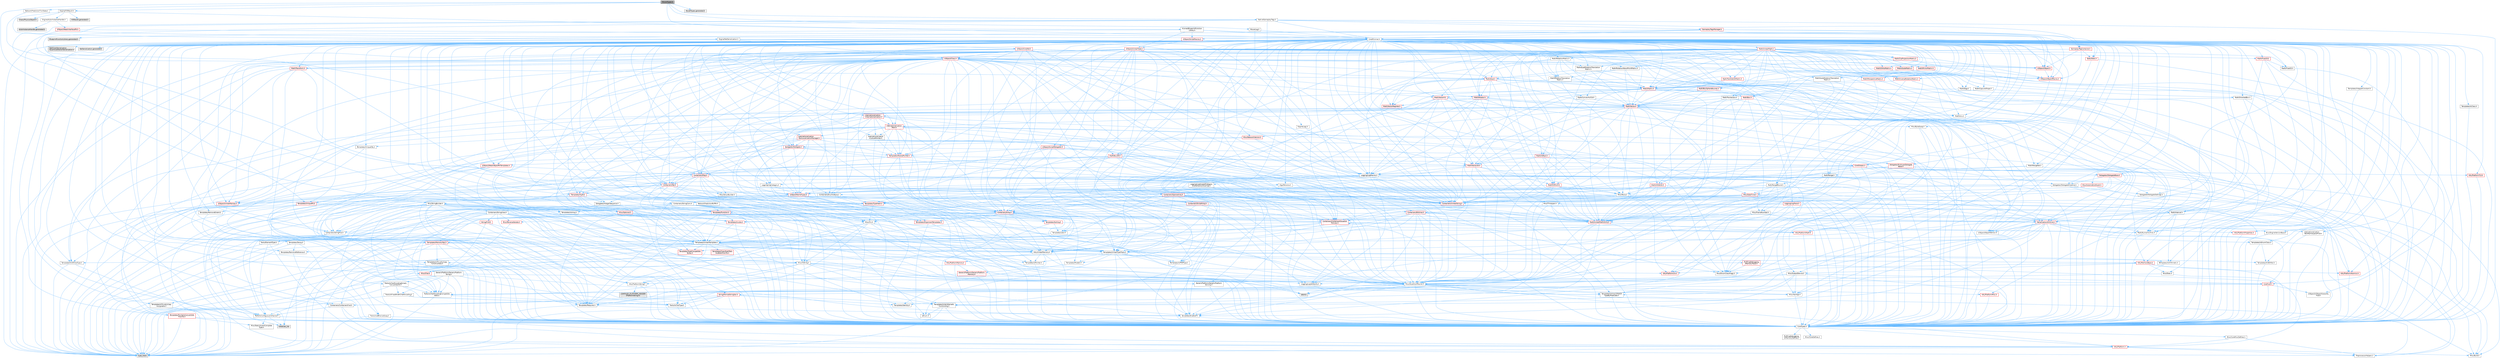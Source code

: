 digraph "MoverTypes.h"
{
 // INTERACTIVE_SVG=YES
 // LATEX_PDF_SIZE
  bgcolor="transparent";
  edge [fontname=Helvetica,fontsize=10,labelfontname=Helvetica,labelfontsize=10];
  node [fontname=Helvetica,fontsize=10,shape=box,height=0.2,width=0.4];
  Node1 [id="Node000001",label="MoverTypes.h",height=0.2,width=0.4,color="gray40", fillcolor="grey60", style="filled", fontcolor="black",tooltip=" "];
  Node1 -> Node2 [id="edge1_Node000001_Node000002",color="steelblue1",style="solid",tooltip=" "];
  Node2 [id="Node000002",label="Misc/StringBuilder.h",height=0.2,width=0.4,color="grey40", fillcolor="white", style="filled",URL="$d4/d52/StringBuilder_8h.html",tooltip=" "];
  Node2 -> Node3 [id="edge2_Node000002_Node000003",color="steelblue1",style="solid",tooltip=" "];
  Node3 [id="Node000003",label="Containers/StringFwd.h",height=0.2,width=0.4,color="grey40", fillcolor="white", style="filled",URL="$df/d37/StringFwd_8h.html",tooltip=" "];
  Node3 -> Node4 [id="edge3_Node000003_Node000004",color="steelblue1",style="solid",tooltip=" "];
  Node4 [id="Node000004",label="CoreTypes.h",height=0.2,width=0.4,color="grey40", fillcolor="white", style="filled",URL="$dc/dec/CoreTypes_8h.html",tooltip=" "];
  Node4 -> Node5 [id="edge4_Node000004_Node000005",color="steelblue1",style="solid",tooltip=" "];
  Node5 [id="Node000005",label="HAL/Platform.h",height=0.2,width=0.4,color="red", fillcolor="#FFF0F0", style="filled",URL="$d9/dd0/Platform_8h.html",tooltip=" "];
  Node5 -> Node6 [id="edge5_Node000005_Node000006",color="steelblue1",style="solid",tooltip=" "];
  Node6 [id="Node000006",label="Misc/Build.h",height=0.2,width=0.4,color="grey40", fillcolor="white", style="filled",URL="$d3/dbb/Build_8h.html",tooltip=" "];
  Node5 -> Node8 [id="edge6_Node000005_Node000008",color="steelblue1",style="solid",tooltip=" "];
  Node8 [id="Node000008",label="type_traits",height=0.2,width=0.4,color="grey60", fillcolor="#E0E0E0", style="filled",tooltip=" "];
  Node5 -> Node9 [id="edge7_Node000005_Node000009",color="steelblue1",style="solid",tooltip=" "];
  Node9 [id="Node000009",label="PreprocessorHelpers.h",height=0.2,width=0.4,color="grey40", fillcolor="white", style="filled",URL="$db/ddb/PreprocessorHelpers_8h.html",tooltip=" "];
  Node4 -> Node15 [id="edge8_Node000004_Node000015",color="steelblue1",style="solid",tooltip=" "];
  Node15 [id="Node000015",label="ProfilingDebugging\l/UMemoryDefines.h",height=0.2,width=0.4,color="grey40", fillcolor="white", style="filled",URL="$d2/da2/UMemoryDefines_8h.html",tooltip=" "];
  Node4 -> Node16 [id="edge9_Node000004_Node000016",color="steelblue1",style="solid",tooltip=" "];
  Node16 [id="Node000016",label="Misc/CoreMiscDefines.h",height=0.2,width=0.4,color="grey40", fillcolor="white", style="filled",URL="$da/d38/CoreMiscDefines_8h.html",tooltip=" "];
  Node16 -> Node5 [id="edge10_Node000016_Node000005",color="steelblue1",style="solid",tooltip=" "];
  Node16 -> Node9 [id="edge11_Node000016_Node000009",color="steelblue1",style="solid",tooltip=" "];
  Node4 -> Node17 [id="edge12_Node000004_Node000017",color="steelblue1",style="solid",tooltip=" "];
  Node17 [id="Node000017",label="Misc/CoreDefines.h",height=0.2,width=0.4,color="grey40", fillcolor="white", style="filled",URL="$d3/dd2/CoreDefines_8h.html",tooltip=" "];
  Node3 -> Node18 [id="edge13_Node000003_Node000018",color="steelblue1",style="solid",tooltip=" "];
  Node18 [id="Node000018",label="Traits/ElementType.h",height=0.2,width=0.4,color="grey40", fillcolor="white", style="filled",URL="$d5/d4f/ElementType_8h.html",tooltip=" "];
  Node18 -> Node5 [id="edge14_Node000018_Node000005",color="steelblue1",style="solid",tooltip=" "];
  Node18 -> Node19 [id="edge15_Node000018_Node000019",color="steelblue1",style="solid",tooltip=" "];
  Node19 [id="Node000019",label="initializer_list",height=0.2,width=0.4,color="grey60", fillcolor="#E0E0E0", style="filled",tooltip=" "];
  Node18 -> Node8 [id="edge16_Node000018_Node000008",color="steelblue1",style="solid",tooltip=" "];
  Node3 -> Node20 [id="edge17_Node000003_Node000020",color="steelblue1",style="solid",tooltip=" "];
  Node20 [id="Node000020",label="Traits/IsContiguousContainer.h",height=0.2,width=0.4,color="grey40", fillcolor="white", style="filled",URL="$d5/d3c/IsContiguousContainer_8h.html",tooltip=" "];
  Node20 -> Node4 [id="edge18_Node000020_Node000004",color="steelblue1",style="solid",tooltip=" "];
  Node20 -> Node21 [id="edge19_Node000020_Node000021",color="steelblue1",style="solid",tooltip=" "];
  Node21 [id="Node000021",label="Misc/StaticAssertComplete\lType.h",height=0.2,width=0.4,color="grey40", fillcolor="white", style="filled",URL="$d5/d4e/StaticAssertCompleteType_8h.html",tooltip=" "];
  Node20 -> Node19 [id="edge20_Node000020_Node000019",color="steelblue1",style="solid",tooltip=" "];
  Node2 -> Node22 [id="edge21_Node000002_Node000022",color="steelblue1",style="solid",tooltip=" "];
  Node22 [id="Node000022",label="Containers/StringView.h",height=0.2,width=0.4,color="grey40", fillcolor="white", style="filled",URL="$dd/dea/StringView_8h.html",tooltip=" "];
  Node22 -> Node4 [id="edge22_Node000022_Node000004",color="steelblue1",style="solid",tooltip=" "];
  Node22 -> Node3 [id="edge23_Node000022_Node000003",color="steelblue1",style="solid",tooltip=" "];
  Node22 -> Node23 [id="edge24_Node000022_Node000023",color="steelblue1",style="solid",tooltip=" "];
  Node23 [id="Node000023",label="HAL/UnrealMemory.h",height=0.2,width=0.4,color="grey40", fillcolor="white", style="filled",URL="$d9/d96/UnrealMemory_8h.html",tooltip=" "];
  Node23 -> Node4 [id="edge25_Node000023_Node000004",color="steelblue1",style="solid",tooltip=" "];
  Node23 -> Node24 [id="edge26_Node000023_Node000024",color="steelblue1",style="solid",tooltip=" "];
  Node24 [id="Node000024",label="GenericPlatform/GenericPlatform\lMemory.h",height=0.2,width=0.4,color="red", fillcolor="#FFF0F0", style="filled",URL="$dd/d22/GenericPlatformMemory_8h.html",tooltip=" "];
  Node24 -> Node25 [id="edge27_Node000024_Node000025",color="steelblue1",style="solid",tooltip=" "];
  Node25 [id="Node000025",label="CoreFwd.h",height=0.2,width=0.4,color="red", fillcolor="#FFF0F0", style="filled",URL="$d1/d1e/CoreFwd_8h.html",tooltip=" "];
  Node25 -> Node4 [id="edge28_Node000025_Node000004",color="steelblue1",style="solid",tooltip=" "];
  Node25 -> Node26 [id="edge29_Node000025_Node000026",color="steelblue1",style="solid",tooltip=" "];
  Node26 [id="Node000026",label="Containers/ContainersFwd.h",height=0.2,width=0.4,color="grey40", fillcolor="white", style="filled",URL="$d4/d0a/ContainersFwd_8h.html",tooltip=" "];
  Node26 -> Node5 [id="edge30_Node000026_Node000005",color="steelblue1",style="solid",tooltip=" "];
  Node26 -> Node4 [id="edge31_Node000026_Node000004",color="steelblue1",style="solid",tooltip=" "];
  Node26 -> Node20 [id="edge32_Node000026_Node000020",color="steelblue1",style="solid",tooltip=" "];
  Node25 -> Node28 [id="edge33_Node000025_Node000028",color="steelblue1",style="solid",tooltip=" "];
  Node28 [id="Node000028",label="UObject/UObjectHierarchy\lFwd.h",height=0.2,width=0.4,color="grey40", fillcolor="white", style="filled",URL="$d3/d13/UObjectHierarchyFwd_8h.html",tooltip=" "];
  Node24 -> Node4 [id="edge34_Node000024_Node000004",color="steelblue1",style="solid",tooltip=" "];
  Node24 -> Node29 [id="edge35_Node000024_Node000029",color="steelblue1",style="solid",tooltip=" "];
  Node29 [id="Node000029",label="HAL/PlatformString.h",height=0.2,width=0.4,color="grey40", fillcolor="white", style="filled",URL="$db/db5/PlatformString_8h.html",tooltip=" "];
  Node29 -> Node4 [id="edge36_Node000029_Node000004",color="steelblue1",style="solid",tooltip=" "];
  Node29 -> Node30 [id="edge37_Node000029_Node000030",color="steelblue1",style="solid",tooltip=" "];
  Node30 [id="Node000030",label="COMPILED_PLATFORM_HEADER\l(PlatformString.h)",height=0.2,width=0.4,color="grey60", fillcolor="#E0E0E0", style="filled",tooltip=" "];
  Node23 -> Node33 [id="edge38_Node000023_Node000033",color="steelblue1",style="solid",tooltip=" "];
  Node33 [id="Node000033",label="HAL/MemoryBase.h",height=0.2,width=0.4,color="red", fillcolor="#FFF0F0", style="filled",URL="$d6/d9f/MemoryBase_8h.html",tooltip=" "];
  Node33 -> Node4 [id="edge39_Node000033_Node000004",color="steelblue1",style="solid",tooltip=" "];
  Node33 -> Node34 [id="edge40_Node000033_Node000034",color="steelblue1",style="solid",tooltip=" "];
  Node34 [id="Node000034",label="HAL/PlatformAtomics.h",height=0.2,width=0.4,color="red", fillcolor="#FFF0F0", style="filled",URL="$d3/d36/PlatformAtomics_8h.html",tooltip=" "];
  Node34 -> Node4 [id="edge41_Node000034_Node000004",color="steelblue1",style="solid",tooltip=" "];
  Node33 -> Node37 [id="edge42_Node000033_Node000037",color="steelblue1",style="solid",tooltip=" "];
  Node37 [id="Node000037",label="HAL/PlatformCrt.h",height=0.2,width=0.4,color="red", fillcolor="#FFF0F0", style="filled",URL="$d8/d75/PlatformCrt_8h.html",tooltip=" "];
  Node33 -> Node45 [id="edge43_Node000033_Node000045",color="steelblue1",style="solid",tooltip=" "];
  Node45 [id="Node000045",label="Misc/Exec.h",height=0.2,width=0.4,color="grey40", fillcolor="white", style="filled",URL="$de/ddb/Exec_8h.html",tooltip=" "];
  Node45 -> Node4 [id="edge44_Node000045_Node000004",color="steelblue1",style="solid",tooltip=" "];
  Node45 -> Node46 [id="edge45_Node000045_Node000046",color="steelblue1",style="solid",tooltip=" "];
  Node46 [id="Node000046",label="Misc/AssertionMacros.h",height=0.2,width=0.4,color="grey40", fillcolor="white", style="filled",URL="$d0/dfa/AssertionMacros_8h.html",tooltip=" "];
  Node46 -> Node4 [id="edge46_Node000046_Node000004",color="steelblue1",style="solid",tooltip=" "];
  Node46 -> Node5 [id="edge47_Node000046_Node000005",color="steelblue1",style="solid",tooltip=" "];
  Node46 -> Node47 [id="edge48_Node000046_Node000047",color="steelblue1",style="solid",tooltip=" "];
  Node47 [id="Node000047",label="HAL/PlatformMisc.h",height=0.2,width=0.4,color="red", fillcolor="#FFF0F0", style="filled",URL="$d0/df5/PlatformMisc_8h.html",tooltip=" "];
  Node47 -> Node4 [id="edge49_Node000047_Node000004",color="steelblue1",style="solid",tooltip=" "];
  Node46 -> Node9 [id="edge50_Node000046_Node000009",color="steelblue1",style="solid",tooltip=" "];
  Node46 -> Node61 [id="edge51_Node000046_Node000061",color="steelblue1",style="solid",tooltip=" "];
  Node61 [id="Node000061",label="Templates/EnableIf.h",height=0.2,width=0.4,color="grey40", fillcolor="white", style="filled",URL="$d7/d60/EnableIf_8h.html",tooltip=" "];
  Node61 -> Node4 [id="edge52_Node000061_Node000004",color="steelblue1",style="solid",tooltip=" "];
  Node46 -> Node62 [id="edge53_Node000046_Node000062",color="steelblue1",style="solid",tooltip=" "];
  Node62 [id="Node000062",label="Templates/IsArrayOrRefOf\lTypeByPredicate.h",height=0.2,width=0.4,color="grey40", fillcolor="white", style="filled",URL="$d6/da1/IsArrayOrRefOfTypeByPredicate_8h.html",tooltip=" "];
  Node62 -> Node4 [id="edge54_Node000062_Node000004",color="steelblue1",style="solid",tooltip=" "];
  Node46 -> Node63 [id="edge55_Node000046_Node000063",color="steelblue1",style="solid",tooltip=" "];
  Node63 [id="Node000063",label="Templates/IsValidVariadic\lFunctionArg.h",height=0.2,width=0.4,color="grey40", fillcolor="white", style="filled",URL="$d0/dc8/IsValidVariadicFunctionArg_8h.html",tooltip=" "];
  Node63 -> Node4 [id="edge56_Node000063_Node000004",color="steelblue1",style="solid",tooltip=" "];
  Node63 -> Node64 [id="edge57_Node000063_Node000064",color="steelblue1",style="solid",tooltip=" "];
  Node64 [id="Node000064",label="IsEnum.h",height=0.2,width=0.4,color="grey40", fillcolor="white", style="filled",URL="$d4/de5/IsEnum_8h.html",tooltip=" "];
  Node63 -> Node8 [id="edge58_Node000063_Node000008",color="steelblue1",style="solid",tooltip=" "];
  Node46 -> Node65 [id="edge59_Node000046_Node000065",color="steelblue1",style="solid",tooltip=" "];
  Node65 [id="Node000065",label="Traits/IsCharEncodingCompatible\lWith.h",height=0.2,width=0.4,color="grey40", fillcolor="white", style="filled",URL="$df/dd1/IsCharEncodingCompatibleWith_8h.html",tooltip=" "];
  Node65 -> Node8 [id="edge60_Node000065_Node000008",color="steelblue1",style="solid",tooltip=" "];
  Node65 -> Node66 [id="edge61_Node000065_Node000066",color="steelblue1",style="solid",tooltip=" "];
  Node66 [id="Node000066",label="Traits/IsCharType.h",height=0.2,width=0.4,color="grey40", fillcolor="white", style="filled",URL="$db/d51/IsCharType_8h.html",tooltip=" "];
  Node66 -> Node4 [id="edge62_Node000066_Node000004",color="steelblue1",style="solid",tooltip=" "];
  Node46 -> Node67 [id="edge63_Node000046_Node000067",color="steelblue1",style="solid",tooltip=" "];
  Node67 [id="Node000067",label="Misc/VarArgs.h",height=0.2,width=0.4,color="grey40", fillcolor="white", style="filled",URL="$d5/d6f/VarArgs_8h.html",tooltip=" "];
  Node67 -> Node4 [id="edge64_Node000067_Node000004",color="steelblue1",style="solid",tooltip=" "];
  Node46 -> Node68 [id="edge65_Node000046_Node000068",color="steelblue1",style="solid",tooltip=" "];
  Node68 [id="Node000068",label="String/FormatStringSan.h",height=0.2,width=0.4,color="red", fillcolor="#FFF0F0", style="filled",URL="$d3/d8b/FormatStringSan_8h.html",tooltip=" "];
  Node68 -> Node8 [id="edge66_Node000068_Node000008",color="steelblue1",style="solid",tooltip=" "];
  Node68 -> Node4 [id="edge67_Node000068_Node000004",color="steelblue1",style="solid",tooltip=" "];
  Node68 -> Node69 [id="edge68_Node000068_Node000069",color="steelblue1",style="solid",tooltip=" "];
  Node69 [id="Node000069",label="Templates/Requires.h",height=0.2,width=0.4,color="grey40", fillcolor="white", style="filled",URL="$dc/d96/Requires_8h.html",tooltip=" "];
  Node69 -> Node61 [id="edge69_Node000069_Node000061",color="steelblue1",style="solid",tooltip=" "];
  Node69 -> Node8 [id="edge70_Node000069_Node000008",color="steelblue1",style="solid",tooltip=" "];
  Node68 -> Node70 [id="edge71_Node000068_Node000070",color="steelblue1",style="solid",tooltip=" "];
  Node70 [id="Node000070",label="Templates/Identity.h",height=0.2,width=0.4,color="grey40", fillcolor="white", style="filled",URL="$d0/dd5/Identity_8h.html",tooltip=" "];
  Node68 -> Node63 [id="edge72_Node000068_Node000063",color="steelblue1",style="solid",tooltip=" "];
  Node68 -> Node66 [id="edge73_Node000068_Node000066",color="steelblue1",style="solid",tooltip=" "];
  Node68 -> Node26 [id="edge74_Node000068_Node000026",color="steelblue1",style="solid",tooltip=" "];
  Node46 -> Node74 [id="edge75_Node000046_Node000074",color="steelblue1",style="solid",tooltip=" "];
  Node74 [id="Node000074",label="atomic",height=0.2,width=0.4,color="grey60", fillcolor="#E0E0E0", style="filled",tooltip=" "];
  Node33 -> Node75 [id="edge76_Node000033_Node000075",color="steelblue1",style="solid",tooltip=" "];
  Node75 [id="Node000075",label="Misc/OutputDevice.h",height=0.2,width=0.4,color="grey40", fillcolor="white", style="filled",URL="$d7/d32/OutputDevice_8h.html",tooltip=" "];
  Node75 -> Node25 [id="edge77_Node000075_Node000025",color="steelblue1",style="solid",tooltip=" "];
  Node75 -> Node4 [id="edge78_Node000075_Node000004",color="steelblue1",style="solid",tooltip=" "];
  Node75 -> Node76 [id="edge79_Node000075_Node000076",color="steelblue1",style="solid",tooltip=" "];
  Node76 [id="Node000076",label="Logging/LogVerbosity.h",height=0.2,width=0.4,color="grey40", fillcolor="white", style="filled",URL="$d2/d8f/LogVerbosity_8h.html",tooltip=" "];
  Node76 -> Node4 [id="edge80_Node000076_Node000004",color="steelblue1",style="solid",tooltip=" "];
  Node75 -> Node67 [id="edge81_Node000075_Node000067",color="steelblue1",style="solid",tooltip=" "];
  Node75 -> Node62 [id="edge82_Node000075_Node000062",color="steelblue1",style="solid",tooltip=" "];
  Node75 -> Node63 [id="edge83_Node000075_Node000063",color="steelblue1",style="solid",tooltip=" "];
  Node75 -> Node65 [id="edge84_Node000075_Node000065",color="steelblue1",style="solid",tooltip=" "];
  Node23 -> Node86 [id="edge85_Node000023_Node000086",color="steelblue1",style="solid",tooltip=" "];
  Node86 [id="Node000086",label="HAL/PlatformMemory.h",height=0.2,width=0.4,color="red", fillcolor="#FFF0F0", style="filled",URL="$de/d68/PlatformMemory_8h.html",tooltip=" "];
  Node86 -> Node4 [id="edge86_Node000086_Node000004",color="steelblue1",style="solid",tooltip=" "];
  Node86 -> Node24 [id="edge87_Node000086_Node000024",color="steelblue1",style="solid",tooltip=" "];
  Node23 -> Node88 [id="edge88_Node000023_Node000088",color="steelblue1",style="solid",tooltip=" "];
  Node88 [id="Node000088",label="ProfilingDebugging\l/MemoryTrace.h",height=0.2,width=0.4,color="red", fillcolor="#FFF0F0", style="filled",URL="$da/dd7/MemoryTrace_8h.html",tooltip=" "];
  Node88 -> Node5 [id="edge89_Node000088_Node000005",color="steelblue1",style="solid",tooltip=" "];
  Node88 -> Node52 [id="edge90_Node000088_Node000052",color="steelblue1",style="solid",tooltip=" "];
  Node52 [id="Node000052",label="Misc/EnumClassFlags.h",height=0.2,width=0.4,color="grey40", fillcolor="white", style="filled",URL="$d8/de7/EnumClassFlags_8h.html",tooltip=" "];
  Node23 -> Node89 [id="edge91_Node000023_Node000089",color="steelblue1",style="solid",tooltip=" "];
  Node89 [id="Node000089",label="Templates/IsPointer.h",height=0.2,width=0.4,color="grey40", fillcolor="white", style="filled",URL="$d7/d05/IsPointer_8h.html",tooltip=" "];
  Node89 -> Node4 [id="edge92_Node000089_Node000004",color="steelblue1",style="solid",tooltip=" "];
  Node22 -> Node50 [id="edge93_Node000022_Node000050",color="steelblue1",style="solid",tooltip=" "];
  Node50 [id="Node000050",label="Math/NumericLimits.h",height=0.2,width=0.4,color="grey40", fillcolor="white", style="filled",URL="$df/d1b/NumericLimits_8h.html",tooltip=" "];
  Node50 -> Node4 [id="edge94_Node000050_Node000004",color="steelblue1",style="solid",tooltip=" "];
  Node22 -> Node90 [id="edge95_Node000022_Node000090",color="steelblue1",style="solid",tooltip=" "];
  Node90 [id="Node000090",label="Math/UnrealMathUtility.h",height=0.2,width=0.4,color="red", fillcolor="#FFF0F0", style="filled",URL="$db/db8/UnrealMathUtility_8h.html",tooltip=" "];
  Node90 -> Node4 [id="edge96_Node000090_Node000004",color="steelblue1",style="solid",tooltip=" "];
  Node90 -> Node46 [id="edge97_Node000090_Node000046",color="steelblue1",style="solid",tooltip=" "];
  Node90 -> Node91 [id="edge98_Node000090_Node000091",color="steelblue1",style="solid",tooltip=" "];
  Node91 [id="Node000091",label="HAL/PlatformMath.h",height=0.2,width=0.4,color="red", fillcolor="#FFF0F0", style="filled",URL="$dc/d53/PlatformMath_8h.html",tooltip=" "];
  Node91 -> Node4 [id="edge99_Node000091_Node000004",color="steelblue1",style="solid",tooltip=" "];
  Node90 -> Node70 [id="edge100_Node000090_Node000070",color="steelblue1",style="solid",tooltip=" "];
  Node90 -> Node69 [id="edge101_Node000090_Node000069",color="steelblue1",style="solid",tooltip=" "];
  Node22 -> Node106 [id="edge102_Node000022_Node000106",color="steelblue1",style="solid",tooltip=" "];
  Node106 [id="Node000106",label="Misc/Crc.h",height=0.2,width=0.4,color="grey40", fillcolor="white", style="filled",URL="$d4/dd2/Crc_8h.html",tooltip=" "];
  Node106 -> Node4 [id="edge103_Node000106_Node000004",color="steelblue1",style="solid",tooltip=" "];
  Node106 -> Node29 [id="edge104_Node000106_Node000029",color="steelblue1",style="solid",tooltip=" "];
  Node106 -> Node46 [id="edge105_Node000106_Node000046",color="steelblue1",style="solid",tooltip=" "];
  Node106 -> Node107 [id="edge106_Node000106_Node000107",color="steelblue1",style="solid",tooltip=" "];
  Node107 [id="Node000107",label="Misc/CString.h",height=0.2,width=0.4,color="grey40", fillcolor="white", style="filled",URL="$d2/d49/CString_8h.html",tooltip=" "];
  Node107 -> Node4 [id="edge107_Node000107_Node000004",color="steelblue1",style="solid",tooltip=" "];
  Node107 -> Node37 [id="edge108_Node000107_Node000037",color="steelblue1",style="solid",tooltip=" "];
  Node107 -> Node29 [id="edge109_Node000107_Node000029",color="steelblue1",style="solid",tooltip=" "];
  Node107 -> Node46 [id="edge110_Node000107_Node000046",color="steelblue1",style="solid",tooltip=" "];
  Node107 -> Node108 [id="edge111_Node000107_Node000108",color="steelblue1",style="solid",tooltip=" "];
  Node108 [id="Node000108",label="Misc/Char.h",height=0.2,width=0.4,color="red", fillcolor="#FFF0F0", style="filled",URL="$d0/d58/Char_8h.html",tooltip=" "];
  Node108 -> Node4 [id="edge112_Node000108_Node000004",color="steelblue1",style="solid",tooltip=" "];
  Node108 -> Node8 [id="edge113_Node000108_Node000008",color="steelblue1",style="solid",tooltip=" "];
  Node107 -> Node67 [id="edge114_Node000107_Node000067",color="steelblue1",style="solid",tooltip=" "];
  Node107 -> Node62 [id="edge115_Node000107_Node000062",color="steelblue1",style="solid",tooltip=" "];
  Node107 -> Node63 [id="edge116_Node000107_Node000063",color="steelblue1",style="solid",tooltip=" "];
  Node107 -> Node65 [id="edge117_Node000107_Node000065",color="steelblue1",style="solid",tooltip=" "];
  Node106 -> Node108 [id="edge118_Node000106_Node000108",color="steelblue1",style="solid",tooltip=" "];
  Node106 -> Node96 [id="edge119_Node000106_Node000096",color="steelblue1",style="solid",tooltip=" "];
  Node96 [id="Node000096",label="Templates/UnrealTypeTraits.h",height=0.2,width=0.4,color="grey40", fillcolor="white", style="filled",URL="$d2/d2d/UnrealTypeTraits_8h.html",tooltip=" "];
  Node96 -> Node4 [id="edge120_Node000096_Node000004",color="steelblue1",style="solid",tooltip=" "];
  Node96 -> Node89 [id="edge121_Node000096_Node000089",color="steelblue1",style="solid",tooltip=" "];
  Node96 -> Node46 [id="edge122_Node000096_Node000046",color="steelblue1",style="solid",tooltip=" "];
  Node96 -> Node82 [id="edge123_Node000096_Node000082",color="steelblue1",style="solid",tooltip=" "];
  Node82 [id="Node000082",label="Templates/AndOrNot.h",height=0.2,width=0.4,color="grey40", fillcolor="white", style="filled",URL="$db/d0a/AndOrNot_8h.html",tooltip=" "];
  Node82 -> Node4 [id="edge124_Node000082_Node000004",color="steelblue1",style="solid",tooltip=" "];
  Node96 -> Node61 [id="edge125_Node000096_Node000061",color="steelblue1",style="solid",tooltip=" "];
  Node96 -> Node97 [id="edge126_Node000096_Node000097",color="steelblue1",style="solid",tooltip=" "];
  Node97 [id="Node000097",label="Templates/IsArithmetic.h",height=0.2,width=0.4,color="grey40", fillcolor="white", style="filled",URL="$d2/d5d/IsArithmetic_8h.html",tooltip=" "];
  Node97 -> Node4 [id="edge127_Node000097_Node000004",color="steelblue1",style="solid",tooltip=" "];
  Node96 -> Node64 [id="edge128_Node000096_Node000064",color="steelblue1",style="solid",tooltip=" "];
  Node96 -> Node98 [id="edge129_Node000096_Node000098",color="steelblue1",style="solid",tooltip=" "];
  Node98 [id="Node000098",label="Templates/Models.h",height=0.2,width=0.4,color="grey40", fillcolor="white", style="filled",URL="$d3/d0c/Models_8h.html",tooltip=" "];
  Node98 -> Node70 [id="edge130_Node000098_Node000070",color="steelblue1",style="solid",tooltip=" "];
  Node96 -> Node99 [id="edge131_Node000096_Node000099",color="steelblue1",style="solid",tooltip=" "];
  Node99 [id="Node000099",label="Templates/IsPODType.h",height=0.2,width=0.4,color="grey40", fillcolor="white", style="filled",URL="$d7/db1/IsPODType_8h.html",tooltip=" "];
  Node99 -> Node4 [id="edge132_Node000099_Node000004",color="steelblue1",style="solid",tooltip=" "];
  Node96 -> Node100 [id="edge133_Node000096_Node000100",color="steelblue1",style="solid",tooltip=" "];
  Node100 [id="Node000100",label="Templates/IsUECoreType.h",height=0.2,width=0.4,color="grey40", fillcolor="white", style="filled",URL="$d1/db8/IsUECoreType_8h.html",tooltip=" "];
  Node100 -> Node4 [id="edge134_Node000100_Node000004",color="steelblue1",style="solid",tooltip=" "];
  Node100 -> Node8 [id="edge135_Node000100_Node000008",color="steelblue1",style="solid",tooltip=" "];
  Node96 -> Node83 [id="edge136_Node000096_Node000083",color="steelblue1",style="solid",tooltip=" "];
  Node83 [id="Node000083",label="Templates/IsTriviallyCopy\lConstructible.h",height=0.2,width=0.4,color="grey40", fillcolor="white", style="filled",URL="$d3/d78/IsTriviallyCopyConstructible_8h.html",tooltip=" "];
  Node83 -> Node4 [id="edge137_Node000083_Node000004",color="steelblue1",style="solid",tooltip=" "];
  Node83 -> Node8 [id="edge138_Node000083_Node000008",color="steelblue1",style="solid",tooltip=" "];
  Node106 -> Node66 [id="edge139_Node000106_Node000066",color="steelblue1",style="solid",tooltip=" "];
  Node22 -> Node107 [id="edge140_Node000022_Node000107",color="steelblue1",style="solid",tooltip=" "];
  Node22 -> Node111 [id="edge141_Node000022_Node000111",color="steelblue1",style="solid",tooltip=" "];
  Node111 [id="Node000111",label="Misc/ReverseIterate.h",height=0.2,width=0.4,color="red", fillcolor="#FFF0F0", style="filled",URL="$db/de3/ReverseIterate_8h.html",tooltip=" "];
  Node111 -> Node5 [id="edge142_Node000111_Node000005",color="steelblue1",style="solid",tooltip=" "];
  Node22 -> Node113 [id="edge143_Node000022_Node000113",color="steelblue1",style="solid",tooltip=" "];
  Node113 [id="Node000113",label="String/Find.h",height=0.2,width=0.4,color="red", fillcolor="#FFF0F0", style="filled",URL="$d7/dda/String_2Find_8h.html",tooltip=" "];
  Node113 -> Node26 [id="edge144_Node000113_Node000026",color="steelblue1",style="solid",tooltip=" "];
  Node113 -> Node3 [id="edge145_Node000113_Node000003",color="steelblue1",style="solid",tooltip=" "];
  Node113 -> Node4 [id="edge146_Node000113_Node000004",color="steelblue1",style="solid",tooltip=" "];
  Node113 -> Node107 [id="edge147_Node000113_Node000107",color="steelblue1",style="solid",tooltip=" "];
  Node22 -> Node69 [id="edge148_Node000022_Node000069",color="steelblue1",style="solid",tooltip=" "];
  Node22 -> Node119 [id="edge149_Node000022_Node000119",color="steelblue1",style="solid",tooltip=" "];
  Node119 [id="Node000119",label="Templates/UnrealTemplate.h",height=0.2,width=0.4,color="grey40", fillcolor="white", style="filled",URL="$d4/d24/UnrealTemplate_8h.html",tooltip=" "];
  Node119 -> Node4 [id="edge150_Node000119_Node000004",color="steelblue1",style="solid",tooltip=" "];
  Node119 -> Node89 [id="edge151_Node000119_Node000089",color="steelblue1",style="solid",tooltip=" "];
  Node119 -> Node23 [id="edge152_Node000119_Node000023",color="steelblue1",style="solid",tooltip=" "];
  Node119 -> Node120 [id="edge153_Node000119_Node000120",color="steelblue1",style="solid",tooltip=" "];
  Node120 [id="Node000120",label="Templates/CopyQualifiers\lAndRefsFromTo.h",height=0.2,width=0.4,color="red", fillcolor="#FFF0F0", style="filled",URL="$d3/db3/CopyQualifiersAndRefsFromTo_8h.html",tooltip=" "];
  Node119 -> Node96 [id="edge154_Node000119_Node000096",color="steelblue1",style="solid",tooltip=" "];
  Node119 -> Node94 [id="edge155_Node000119_Node000094",color="steelblue1",style="solid",tooltip=" "];
  Node94 [id="Node000094",label="Templates/RemoveReference.h",height=0.2,width=0.4,color="grey40", fillcolor="white", style="filled",URL="$da/dbe/RemoveReference_8h.html",tooltip=" "];
  Node94 -> Node4 [id="edge156_Node000094_Node000004",color="steelblue1",style="solid",tooltip=" "];
  Node119 -> Node69 [id="edge157_Node000119_Node000069",color="steelblue1",style="solid",tooltip=" "];
  Node119 -> Node103 [id="edge158_Node000119_Node000103",color="steelblue1",style="solid",tooltip=" "];
  Node103 [id="Node000103",label="Templates/TypeCompatible\lBytes.h",height=0.2,width=0.4,color="red", fillcolor="#FFF0F0", style="filled",URL="$df/d0a/TypeCompatibleBytes_8h.html",tooltip=" "];
  Node103 -> Node4 [id="edge159_Node000103_Node000004",color="steelblue1",style="solid",tooltip=" "];
  Node103 -> Node8 [id="edge160_Node000103_Node000008",color="steelblue1",style="solid",tooltip=" "];
  Node119 -> Node70 [id="edge161_Node000119_Node000070",color="steelblue1",style="solid",tooltip=" "];
  Node119 -> Node20 [id="edge162_Node000119_Node000020",color="steelblue1",style="solid",tooltip=" "];
  Node119 -> Node122 [id="edge163_Node000119_Node000122",color="steelblue1",style="solid",tooltip=" "];
  Node122 [id="Node000122",label="Traits/UseBitwiseSwap.h",height=0.2,width=0.4,color="grey40", fillcolor="white", style="filled",URL="$db/df3/UseBitwiseSwap_8h.html",tooltip=" "];
  Node122 -> Node4 [id="edge164_Node000122_Node000004",color="steelblue1",style="solid",tooltip=" "];
  Node122 -> Node8 [id="edge165_Node000122_Node000008",color="steelblue1",style="solid",tooltip=" "];
  Node119 -> Node8 [id="edge166_Node000119_Node000008",color="steelblue1",style="solid",tooltip=" "];
  Node22 -> Node18 [id="edge167_Node000022_Node000018",color="steelblue1",style="solid",tooltip=" "];
  Node22 -> Node65 [id="edge168_Node000022_Node000065",color="steelblue1",style="solid",tooltip=" "];
  Node22 -> Node66 [id="edge169_Node000022_Node000066",color="steelblue1",style="solid",tooltip=" "];
  Node22 -> Node20 [id="edge170_Node000022_Node000020",color="steelblue1",style="solid",tooltip=" "];
  Node22 -> Node8 [id="edge171_Node000022_Node000008",color="steelblue1",style="solid",tooltip=" "];
  Node2 -> Node4 [id="edge172_Node000002_Node000004",color="steelblue1",style="solid",tooltip=" "];
  Node2 -> Node29 [id="edge173_Node000002_Node000029",color="steelblue1",style="solid",tooltip=" "];
  Node2 -> Node23 [id="edge174_Node000002_Node000023",color="steelblue1",style="solid",tooltip=" "];
  Node2 -> Node46 [id="edge175_Node000002_Node000046",color="steelblue1",style="solid",tooltip=" "];
  Node2 -> Node107 [id="edge176_Node000002_Node000107",color="steelblue1",style="solid",tooltip=" "];
  Node2 -> Node61 [id="edge177_Node000002_Node000061",color="steelblue1",style="solid",tooltip=" "];
  Node2 -> Node62 [id="edge178_Node000002_Node000062",color="steelblue1",style="solid",tooltip=" "];
  Node2 -> Node63 [id="edge179_Node000002_Node000063",color="steelblue1",style="solid",tooltip=" "];
  Node2 -> Node69 [id="edge180_Node000002_Node000069",color="steelblue1",style="solid",tooltip=" "];
  Node2 -> Node119 [id="edge181_Node000002_Node000119",color="steelblue1",style="solid",tooltip=" "];
  Node2 -> Node96 [id="edge182_Node000002_Node000096",color="steelblue1",style="solid",tooltip=" "];
  Node2 -> Node65 [id="edge183_Node000002_Node000065",color="steelblue1",style="solid",tooltip=" "];
  Node2 -> Node166 [id="edge184_Node000002_Node000166",color="steelblue1",style="solid",tooltip=" "];
  Node166 [id="Node000166",label="Traits/IsCharEncodingSimply\lConvertibleTo.h",height=0.2,width=0.4,color="grey40", fillcolor="white", style="filled",URL="$d4/dee/IsCharEncodingSimplyConvertibleTo_8h.html",tooltip=" "];
  Node166 -> Node8 [id="edge185_Node000166_Node000008",color="steelblue1",style="solid",tooltip=" "];
  Node166 -> Node65 [id="edge186_Node000166_Node000065",color="steelblue1",style="solid",tooltip=" "];
  Node166 -> Node167 [id="edge187_Node000166_Node000167",color="steelblue1",style="solid",tooltip=" "];
  Node167 [id="Node000167",label="Traits/IsFixedWidthCharEncoding.h",height=0.2,width=0.4,color="grey40", fillcolor="white", style="filled",URL="$dc/d9e/IsFixedWidthCharEncoding_8h.html",tooltip=" "];
  Node167 -> Node8 [id="edge188_Node000167_Node000008",color="steelblue1",style="solid",tooltip=" "];
  Node167 -> Node66 [id="edge189_Node000167_Node000066",color="steelblue1",style="solid",tooltip=" "];
  Node166 -> Node66 [id="edge190_Node000166_Node000066",color="steelblue1",style="solid",tooltip=" "];
  Node2 -> Node66 [id="edge191_Node000002_Node000066",color="steelblue1",style="solid",tooltip=" "];
  Node2 -> Node20 [id="edge192_Node000002_Node000020",color="steelblue1",style="solid",tooltip=" "];
  Node2 -> Node8 [id="edge193_Node000002_Node000008",color="steelblue1",style="solid",tooltip=" "];
  Node1 -> Node168 [id="edge194_Node000001_Node000168",color="steelblue1",style="solid",tooltip=" "];
  Node168 [id="Node000168",label="Engine/HitResult.h",height=0.2,width=0.4,color="grey40", fillcolor="white", style="filled",URL="$d6/d76/HitResult_8h.html",tooltip=" "];
  Node168 -> Node169 [id="edge195_Node000168_Node000169",color="steelblue1",style="solid",tooltip=" "];
  Node169 [id="Node000169",label="CoreMinimal.h",height=0.2,width=0.4,color="grey40", fillcolor="white", style="filled",URL="$d7/d67/CoreMinimal_8h.html",tooltip=" "];
  Node169 -> Node4 [id="edge196_Node000169_Node000004",color="steelblue1",style="solid",tooltip=" "];
  Node169 -> Node25 [id="edge197_Node000169_Node000025",color="steelblue1",style="solid",tooltip=" "];
  Node169 -> Node28 [id="edge198_Node000169_Node000028",color="steelblue1",style="solid",tooltip=" "];
  Node169 -> Node26 [id="edge199_Node000169_Node000026",color="steelblue1",style="solid",tooltip=" "];
  Node169 -> Node67 [id="edge200_Node000169_Node000067",color="steelblue1",style="solid",tooltip=" "];
  Node169 -> Node76 [id="edge201_Node000169_Node000076",color="steelblue1",style="solid",tooltip=" "];
  Node169 -> Node75 [id="edge202_Node000169_Node000075",color="steelblue1",style="solid",tooltip=" "];
  Node169 -> Node37 [id="edge203_Node000169_Node000037",color="steelblue1",style="solid",tooltip=" "];
  Node169 -> Node47 [id="edge204_Node000169_Node000047",color="steelblue1",style="solid",tooltip=" "];
  Node169 -> Node46 [id="edge205_Node000169_Node000046",color="steelblue1",style="solid",tooltip=" "];
  Node169 -> Node89 [id="edge206_Node000169_Node000089",color="steelblue1",style="solid",tooltip=" "];
  Node169 -> Node86 [id="edge207_Node000169_Node000086",color="steelblue1",style="solid",tooltip=" "];
  Node169 -> Node34 [id="edge208_Node000169_Node000034",color="steelblue1",style="solid",tooltip=" "];
  Node169 -> Node45 [id="edge209_Node000169_Node000045",color="steelblue1",style="solid",tooltip=" "];
  Node169 -> Node33 [id="edge210_Node000169_Node000033",color="steelblue1",style="solid",tooltip=" "];
  Node169 -> Node23 [id="edge211_Node000169_Node000023",color="steelblue1",style="solid",tooltip=" "];
  Node169 -> Node97 [id="edge212_Node000169_Node000097",color="steelblue1",style="solid",tooltip=" "];
  Node169 -> Node82 [id="edge213_Node000169_Node000082",color="steelblue1",style="solid",tooltip=" "];
  Node169 -> Node99 [id="edge214_Node000169_Node000099",color="steelblue1",style="solid",tooltip=" "];
  Node169 -> Node100 [id="edge215_Node000169_Node000100",color="steelblue1",style="solid",tooltip=" "];
  Node169 -> Node83 [id="edge216_Node000169_Node000083",color="steelblue1",style="solid",tooltip=" "];
  Node169 -> Node96 [id="edge217_Node000169_Node000096",color="steelblue1",style="solid",tooltip=" "];
  Node169 -> Node61 [id="edge218_Node000169_Node000061",color="steelblue1",style="solid",tooltip=" "];
  Node169 -> Node94 [id="edge219_Node000169_Node000094",color="steelblue1",style="solid",tooltip=" "];
  Node169 -> Node170 [id="edge220_Node000169_Node000170",color="steelblue1",style="solid",tooltip=" "];
  Node170 [id="Node000170",label="Templates/IntegralConstant.h",height=0.2,width=0.4,color="grey40", fillcolor="white", style="filled",URL="$db/d1b/IntegralConstant_8h.html",tooltip=" "];
  Node170 -> Node4 [id="edge221_Node000170_Node000004",color="steelblue1",style="solid",tooltip=" "];
  Node169 -> Node171 [id="edge222_Node000169_Node000171",color="steelblue1",style="solid",tooltip=" "];
  Node171 [id="Node000171",label="Templates/IsClass.h",height=0.2,width=0.4,color="grey40", fillcolor="white", style="filled",URL="$db/dcb/IsClass_8h.html",tooltip=" "];
  Node171 -> Node4 [id="edge223_Node000171_Node000004",color="steelblue1",style="solid",tooltip=" "];
  Node169 -> Node103 [id="edge224_Node000169_Node000103",color="steelblue1",style="solid",tooltip=" "];
  Node169 -> Node20 [id="edge225_Node000169_Node000020",color="steelblue1",style="solid",tooltip=" "];
  Node169 -> Node119 [id="edge226_Node000169_Node000119",color="steelblue1",style="solid",tooltip=" "];
  Node169 -> Node50 [id="edge227_Node000169_Node000050",color="steelblue1",style="solid",tooltip=" "];
  Node169 -> Node91 [id="edge228_Node000169_Node000091",color="steelblue1",style="solid",tooltip=" "];
  Node169 -> Node84 [id="edge229_Node000169_Node000084",color="steelblue1",style="solid",tooltip=" "];
  Node84 [id="Node000084",label="Templates/IsTriviallyCopy\lAssignable.h",height=0.2,width=0.4,color="grey40", fillcolor="white", style="filled",URL="$d2/df2/IsTriviallyCopyAssignable_8h.html",tooltip=" "];
  Node84 -> Node4 [id="edge230_Node000084_Node000004",color="steelblue1",style="solid",tooltip=" "];
  Node84 -> Node8 [id="edge231_Node000084_Node000008",color="steelblue1",style="solid",tooltip=" "];
  Node169 -> Node128 [id="edge232_Node000169_Node000128",color="steelblue1",style="solid",tooltip=" "];
  Node128 [id="Node000128",label="Templates/MemoryOps.h",height=0.2,width=0.4,color="red", fillcolor="#FFF0F0", style="filled",URL="$db/dea/MemoryOps_8h.html",tooltip=" "];
  Node128 -> Node4 [id="edge233_Node000128_Node000004",color="steelblue1",style="solid",tooltip=" "];
  Node128 -> Node23 [id="edge234_Node000128_Node000023",color="steelblue1",style="solid",tooltip=" "];
  Node128 -> Node84 [id="edge235_Node000128_Node000084",color="steelblue1",style="solid",tooltip=" "];
  Node128 -> Node83 [id="edge236_Node000128_Node000083",color="steelblue1",style="solid",tooltip=" "];
  Node128 -> Node69 [id="edge237_Node000128_Node000069",color="steelblue1",style="solid",tooltip=" "];
  Node128 -> Node96 [id="edge238_Node000128_Node000096",color="steelblue1",style="solid",tooltip=" "];
  Node128 -> Node122 [id="edge239_Node000128_Node000122",color="steelblue1",style="solid",tooltip=" "];
  Node128 -> Node8 [id="edge240_Node000128_Node000008",color="steelblue1",style="solid",tooltip=" "];
  Node169 -> Node125 [id="edge241_Node000169_Node000125",color="steelblue1",style="solid",tooltip=" "];
  Node125 [id="Node000125",label="Containers/ContainerAllocation\lPolicies.h",height=0.2,width=0.4,color="red", fillcolor="#FFF0F0", style="filled",URL="$d7/dff/ContainerAllocationPolicies_8h.html",tooltip=" "];
  Node125 -> Node4 [id="edge242_Node000125_Node000004",color="steelblue1",style="solid",tooltip=" "];
  Node125 -> Node125 [id="edge243_Node000125_Node000125",color="steelblue1",style="solid",tooltip=" "];
  Node125 -> Node91 [id="edge244_Node000125_Node000091",color="steelblue1",style="solid",tooltip=" "];
  Node125 -> Node23 [id="edge245_Node000125_Node000023",color="steelblue1",style="solid",tooltip=" "];
  Node125 -> Node50 [id="edge246_Node000125_Node000050",color="steelblue1",style="solid",tooltip=" "];
  Node125 -> Node46 [id="edge247_Node000125_Node000046",color="steelblue1",style="solid",tooltip=" "];
  Node125 -> Node128 [id="edge248_Node000125_Node000128",color="steelblue1",style="solid",tooltip=" "];
  Node125 -> Node103 [id="edge249_Node000125_Node000103",color="steelblue1",style="solid",tooltip=" "];
  Node125 -> Node8 [id="edge250_Node000125_Node000008",color="steelblue1",style="solid",tooltip=" "];
  Node169 -> Node138 [id="edge251_Node000169_Node000138",color="steelblue1",style="solid",tooltip=" "];
  Node138 [id="Node000138",label="Templates/IsEnumClass.h",height=0.2,width=0.4,color="grey40", fillcolor="white", style="filled",URL="$d7/d15/IsEnumClass_8h.html",tooltip=" "];
  Node138 -> Node4 [id="edge252_Node000138_Node000004",color="steelblue1",style="solid",tooltip=" "];
  Node138 -> Node82 [id="edge253_Node000138_Node000082",color="steelblue1",style="solid",tooltip=" "];
  Node169 -> Node131 [id="edge254_Node000169_Node000131",color="steelblue1",style="solid",tooltip=" "];
  Node131 [id="Node000131",label="HAL/PlatformProperties.h",height=0.2,width=0.4,color="red", fillcolor="#FFF0F0", style="filled",URL="$d9/db0/PlatformProperties_8h.html",tooltip=" "];
  Node131 -> Node4 [id="edge255_Node000131_Node000004",color="steelblue1",style="solid",tooltip=" "];
  Node169 -> Node135 [id="edge256_Node000169_Node000135",color="steelblue1",style="solid",tooltip=" "];
  Node135 [id="Node000135",label="Misc/EngineVersionBase.h",height=0.2,width=0.4,color="grey40", fillcolor="white", style="filled",URL="$d5/d2b/EngineVersionBase_8h.html",tooltip=" "];
  Node135 -> Node4 [id="edge257_Node000135_Node000004",color="steelblue1",style="solid",tooltip=" "];
  Node169 -> Node134 [id="edge258_Node000169_Node000134",color="steelblue1",style="solid",tooltip=" "];
  Node134 [id="Node000134",label="Internationalization\l/TextNamespaceFwd.h",height=0.2,width=0.4,color="grey40", fillcolor="white", style="filled",URL="$d8/d97/TextNamespaceFwd_8h.html",tooltip=" "];
  Node134 -> Node4 [id="edge259_Node000134_Node000004",color="steelblue1",style="solid",tooltip=" "];
  Node169 -> Node130 [id="edge260_Node000169_Node000130",color="steelblue1",style="solid",tooltip=" "];
  Node130 [id="Node000130",label="Serialization/Archive.h",height=0.2,width=0.4,color="red", fillcolor="#FFF0F0", style="filled",URL="$d7/d3b/Archive_8h.html",tooltip=" "];
  Node130 -> Node25 [id="edge261_Node000130_Node000025",color="steelblue1",style="solid",tooltip=" "];
  Node130 -> Node4 [id="edge262_Node000130_Node000004",color="steelblue1",style="solid",tooltip=" "];
  Node130 -> Node131 [id="edge263_Node000130_Node000131",color="steelblue1",style="solid",tooltip=" "];
  Node130 -> Node134 [id="edge264_Node000130_Node000134",color="steelblue1",style="solid",tooltip=" "];
  Node130 -> Node46 [id="edge265_Node000130_Node000046",color="steelblue1",style="solid",tooltip=" "];
  Node130 -> Node6 [id="edge266_Node000130_Node000006",color="steelblue1",style="solid",tooltip=" "];
  Node130 -> Node135 [id="edge267_Node000130_Node000135",color="steelblue1",style="solid",tooltip=" "];
  Node130 -> Node67 [id="edge268_Node000130_Node000067",color="steelblue1",style="solid",tooltip=" "];
  Node130 -> Node61 [id="edge269_Node000130_Node000061",color="steelblue1",style="solid",tooltip=" "];
  Node130 -> Node62 [id="edge270_Node000130_Node000062",color="steelblue1",style="solid",tooltip=" "];
  Node130 -> Node138 [id="edge271_Node000130_Node000138",color="steelblue1",style="solid",tooltip=" "];
  Node130 -> Node63 [id="edge272_Node000130_Node000063",color="steelblue1",style="solid",tooltip=" "];
  Node130 -> Node119 [id="edge273_Node000130_Node000119",color="steelblue1",style="solid",tooltip=" "];
  Node130 -> Node65 [id="edge274_Node000130_Node000065",color="steelblue1",style="solid",tooltip=" "];
  Node130 -> Node139 [id="edge275_Node000130_Node000139",color="steelblue1",style="solid",tooltip=" "];
  Node139 [id="Node000139",label="UObject/ObjectVersion.h",height=0.2,width=0.4,color="grey40", fillcolor="white", style="filled",URL="$da/d63/ObjectVersion_8h.html",tooltip=" "];
  Node139 -> Node4 [id="edge276_Node000139_Node000004",color="steelblue1",style="solid",tooltip=" "];
  Node169 -> Node154 [id="edge277_Node000169_Node000154",color="steelblue1",style="solid",tooltip=" "];
  Node154 [id="Node000154",label="Templates/Less.h",height=0.2,width=0.4,color="grey40", fillcolor="white", style="filled",URL="$de/dc8/Less_8h.html",tooltip=" "];
  Node154 -> Node4 [id="edge278_Node000154_Node000004",color="steelblue1",style="solid",tooltip=" "];
  Node154 -> Node119 [id="edge279_Node000154_Node000119",color="steelblue1",style="solid",tooltip=" "];
  Node169 -> Node162 [id="edge280_Node000169_Node000162",color="steelblue1",style="solid",tooltip=" "];
  Node162 [id="Node000162",label="Templates/Sorting.h",height=0.2,width=0.4,color="red", fillcolor="#FFF0F0", style="filled",URL="$d3/d9e/Sorting_8h.html",tooltip=" "];
  Node162 -> Node4 [id="edge281_Node000162_Node000004",color="steelblue1",style="solid",tooltip=" "];
  Node162 -> Node91 [id="edge282_Node000162_Node000091",color="steelblue1",style="solid",tooltip=" "];
  Node162 -> Node154 [id="edge283_Node000162_Node000154",color="steelblue1",style="solid",tooltip=" "];
  Node169 -> Node108 [id="edge284_Node000169_Node000108",color="steelblue1",style="solid",tooltip=" "];
  Node169 -> Node172 [id="edge285_Node000169_Node000172",color="steelblue1",style="solid",tooltip=" "];
  Node172 [id="Node000172",label="GenericPlatform/GenericPlatform\lStricmp.h",height=0.2,width=0.4,color="grey40", fillcolor="white", style="filled",URL="$d2/d86/GenericPlatformStricmp_8h.html",tooltip=" "];
  Node172 -> Node4 [id="edge286_Node000172_Node000004",color="steelblue1",style="solid",tooltip=" "];
  Node169 -> Node173 [id="edge287_Node000169_Node000173",color="steelblue1",style="solid",tooltip=" "];
  Node173 [id="Node000173",label="GenericPlatform/GenericPlatform\lString.h",height=0.2,width=0.4,color="grey40", fillcolor="white", style="filled",URL="$dd/d20/GenericPlatformString_8h.html",tooltip=" "];
  Node173 -> Node4 [id="edge288_Node000173_Node000004",color="steelblue1",style="solid",tooltip=" "];
  Node173 -> Node172 [id="edge289_Node000173_Node000172",color="steelblue1",style="solid",tooltip=" "];
  Node173 -> Node61 [id="edge290_Node000173_Node000061",color="steelblue1",style="solid",tooltip=" "];
  Node173 -> Node65 [id="edge291_Node000173_Node000065",color="steelblue1",style="solid",tooltip=" "];
  Node173 -> Node166 [id="edge292_Node000173_Node000166",color="steelblue1",style="solid",tooltip=" "];
  Node173 -> Node66 [id="edge293_Node000173_Node000066",color="steelblue1",style="solid",tooltip=" "];
  Node173 -> Node167 [id="edge294_Node000173_Node000167",color="steelblue1",style="solid",tooltip=" "];
  Node173 -> Node8 [id="edge295_Node000173_Node000008",color="steelblue1",style="solid",tooltip=" "];
  Node169 -> Node29 [id="edge296_Node000169_Node000029",color="steelblue1",style="solid",tooltip=" "];
  Node169 -> Node107 [id="edge297_Node000169_Node000107",color="steelblue1",style="solid",tooltip=" "];
  Node169 -> Node106 [id="edge298_Node000169_Node000106",color="steelblue1",style="solid",tooltip=" "];
  Node169 -> Node90 [id="edge299_Node000169_Node000090",color="steelblue1",style="solid",tooltip=" "];
  Node169 -> Node174 [id="edge300_Node000169_Node000174",color="steelblue1",style="solid",tooltip=" "];
  Node174 [id="Node000174",label="Containers/UnrealString.h",height=0.2,width=0.4,color="red", fillcolor="#FFF0F0", style="filled",URL="$d5/dba/UnrealString_8h.html",tooltip=" "];
  Node169 -> Node123 [id="edge301_Node000169_Node000123",color="steelblue1",style="solid",tooltip=" "];
  Node123 [id="Node000123",label="Containers/Array.h",height=0.2,width=0.4,color="red", fillcolor="#FFF0F0", style="filled",URL="$df/dd0/Array_8h.html",tooltip=" "];
  Node123 -> Node4 [id="edge302_Node000123_Node000004",color="steelblue1",style="solid",tooltip=" "];
  Node123 -> Node46 [id="edge303_Node000123_Node000046",color="steelblue1",style="solid",tooltip=" "];
  Node123 -> Node111 [id="edge304_Node000123_Node000111",color="steelblue1",style="solid",tooltip=" "];
  Node123 -> Node23 [id="edge305_Node000123_Node000023",color="steelblue1",style="solid",tooltip=" "];
  Node123 -> Node96 [id="edge306_Node000123_Node000096",color="steelblue1",style="solid",tooltip=" "];
  Node123 -> Node119 [id="edge307_Node000123_Node000119",color="steelblue1",style="solid",tooltip=" "];
  Node123 -> Node125 [id="edge308_Node000123_Node000125",color="steelblue1",style="solid",tooltip=" "];
  Node123 -> Node130 [id="edge309_Node000123_Node000130",color="steelblue1",style="solid",tooltip=" "];
  Node123 -> Node117 [id="edge310_Node000123_Node000117",color="steelblue1",style="solid",tooltip=" "];
  Node117 [id="Node000117",label="Templates/Invoke.h",height=0.2,width=0.4,color="red", fillcolor="#FFF0F0", style="filled",URL="$d7/deb/Invoke_8h.html",tooltip=" "];
  Node117 -> Node4 [id="edge311_Node000117_Node000004",color="steelblue1",style="solid",tooltip=" "];
  Node117 -> Node119 [id="edge312_Node000117_Node000119",color="steelblue1",style="solid",tooltip=" "];
  Node117 -> Node8 [id="edge313_Node000117_Node000008",color="steelblue1",style="solid",tooltip=" "];
  Node123 -> Node154 [id="edge314_Node000123_Node000154",color="steelblue1",style="solid",tooltip=" "];
  Node123 -> Node69 [id="edge315_Node000123_Node000069",color="steelblue1",style="solid",tooltip=" "];
  Node123 -> Node162 [id="edge316_Node000123_Node000162",color="steelblue1",style="solid",tooltip=" "];
  Node123 -> Node165 [id="edge317_Node000123_Node000165",color="steelblue1",style="solid",tooltip=" "];
  Node165 [id="Node000165",label="Templates/AlignmentTemplates.h",height=0.2,width=0.4,color="red", fillcolor="#FFF0F0", style="filled",URL="$dd/d32/AlignmentTemplates_8h.html",tooltip=" "];
  Node165 -> Node4 [id="edge318_Node000165_Node000004",color="steelblue1",style="solid",tooltip=" "];
  Node165 -> Node89 [id="edge319_Node000165_Node000089",color="steelblue1",style="solid",tooltip=" "];
  Node123 -> Node18 [id="edge320_Node000123_Node000018",color="steelblue1",style="solid",tooltip=" "];
  Node123 -> Node8 [id="edge321_Node000123_Node000008",color="steelblue1",style="solid",tooltip=" "];
  Node169 -> Node178 [id="edge322_Node000169_Node000178",color="steelblue1",style="solid",tooltip=" "];
  Node178 [id="Node000178",label="Misc/FrameNumber.h",height=0.2,width=0.4,color="grey40", fillcolor="white", style="filled",URL="$dd/dbd/FrameNumber_8h.html",tooltip=" "];
  Node178 -> Node4 [id="edge323_Node000178_Node000004",color="steelblue1",style="solid",tooltip=" "];
  Node178 -> Node50 [id="edge324_Node000178_Node000050",color="steelblue1",style="solid",tooltip=" "];
  Node178 -> Node90 [id="edge325_Node000178_Node000090",color="steelblue1",style="solid",tooltip=" "];
  Node178 -> Node61 [id="edge326_Node000178_Node000061",color="steelblue1",style="solid",tooltip=" "];
  Node178 -> Node96 [id="edge327_Node000178_Node000096",color="steelblue1",style="solid",tooltip=" "];
  Node169 -> Node179 [id="edge328_Node000169_Node000179",color="steelblue1",style="solid",tooltip=" "];
  Node179 [id="Node000179",label="Misc/Timespan.h",height=0.2,width=0.4,color="grey40", fillcolor="white", style="filled",URL="$da/dd9/Timespan_8h.html",tooltip=" "];
  Node179 -> Node4 [id="edge329_Node000179_Node000004",color="steelblue1",style="solid",tooltip=" "];
  Node179 -> Node180 [id="edge330_Node000179_Node000180",color="steelblue1",style="solid",tooltip=" "];
  Node180 [id="Node000180",label="Math/Interval.h",height=0.2,width=0.4,color="grey40", fillcolor="white", style="filled",URL="$d1/d55/Interval_8h.html",tooltip=" "];
  Node180 -> Node4 [id="edge331_Node000180_Node000004",color="steelblue1",style="solid",tooltip=" "];
  Node180 -> Node97 [id="edge332_Node000180_Node000097",color="steelblue1",style="solid",tooltip=" "];
  Node180 -> Node96 [id="edge333_Node000180_Node000096",color="steelblue1",style="solid",tooltip=" "];
  Node180 -> Node50 [id="edge334_Node000180_Node000050",color="steelblue1",style="solid",tooltip=" "];
  Node180 -> Node90 [id="edge335_Node000180_Node000090",color="steelblue1",style="solid",tooltip=" "];
  Node179 -> Node90 [id="edge336_Node000179_Node000090",color="steelblue1",style="solid",tooltip=" "];
  Node179 -> Node46 [id="edge337_Node000179_Node000046",color="steelblue1",style="solid",tooltip=" "];
  Node169 -> Node181 [id="edge338_Node000169_Node000181",color="steelblue1",style="solid",tooltip=" "];
  Node181 [id="Node000181",label="Containers/StringConv.h",height=0.2,width=0.4,color="grey40", fillcolor="white", style="filled",URL="$d3/ddf/StringConv_8h.html",tooltip=" "];
  Node181 -> Node4 [id="edge339_Node000181_Node000004",color="steelblue1",style="solid",tooltip=" "];
  Node181 -> Node46 [id="edge340_Node000181_Node000046",color="steelblue1",style="solid",tooltip=" "];
  Node181 -> Node125 [id="edge341_Node000181_Node000125",color="steelblue1",style="solid",tooltip=" "];
  Node181 -> Node123 [id="edge342_Node000181_Node000123",color="steelblue1",style="solid",tooltip=" "];
  Node181 -> Node107 [id="edge343_Node000181_Node000107",color="steelblue1",style="solid",tooltip=" "];
  Node181 -> Node182 [id="edge344_Node000181_Node000182",color="steelblue1",style="solid",tooltip=" "];
  Node182 [id="Node000182",label="Templates/IsArray.h",height=0.2,width=0.4,color="grey40", fillcolor="white", style="filled",URL="$d8/d8d/IsArray_8h.html",tooltip=" "];
  Node182 -> Node4 [id="edge345_Node000182_Node000004",color="steelblue1",style="solid",tooltip=" "];
  Node181 -> Node119 [id="edge346_Node000181_Node000119",color="steelblue1",style="solid",tooltip=" "];
  Node181 -> Node96 [id="edge347_Node000181_Node000096",color="steelblue1",style="solid",tooltip=" "];
  Node181 -> Node18 [id="edge348_Node000181_Node000018",color="steelblue1",style="solid",tooltip=" "];
  Node181 -> Node65 [id="edge349_Node000181_Node000065",color="steelblue1",style="solid",tooltip=" "];
  Node181 -> Node20 [id="edge350_Node000181_Node000020",color="steelblue1",style="solid",tooltip=" "];
  Node181 -> Node8 [id="edge351_Node000181_Node000008",color="steelblue1",style="solid",tooltip=" "];
  Node169 -> Node183 [id="edge352_Node000169_Node000183",color="steelblue1",style="solid",tooltip=" "];
  Node183 [id="Node000183",label="UObject/UnrealNames.h",height=0.2,width=0.4,color="red", fillcolor="#FFF0F0", style="filled",URL="$d8/db1/UnrealNames_8h.html",tooltip=" "];
  Node183 -> Node4 [id="edge353_Node000183_Node000004",color="steelblue1",style="solid",tooltip=" "];
  Node169 -> Node185 [id="edge354_Node000169_Node000185",color="steelblue1",style="solid",tooltip=" "];
  Node185 [id="Node000185",label="UObject/NameTypes.h",height=0.2,width=0.4,color="red", fillcolor="#FFF0F0", style="filled",URL="$d6/d35/NameTypes_8h.html",tooltip=" "];
  Node185 -> Node4 [id="edge355_Node000185_Node000004",color="steelblue1",style="solid",tooltip=" "];
  Node185 -> Node46 [id="edge356_Node000185_Node000046",color="steelblue1",style="solid",tooltip=" "];
  Node185 -> Node23 [id="edge357_Node000185_Node000023",color="steelblue1",style="solid",tooltip=" "];
  Node185 -> Node96 [id="edge358_Node000185_Node000096",color="steelblue1",style="solid",tooltip=" "];
  Node185 -> Node119 [id="edge359_Node000185_Node000119",color="steelblue1",style="solid",tooltip=" "];
  Node185 -> Node174 [id="edge360_Node000185_Node000174",color="steelblue1",style="solid",tooltip=" "];
  Node185 -> Node181 [id="edge361_Node000185_Node000181",color="steelblue1",style="solid",tooltip=" "];
  Node185 -> Node3 [id="edge362_Node000185_Node000003",color="steelblue1",style="solid",tooltip=" "];
  Node185 -> Node183 [id="edge363_Node000185_Node000183",color="steelblue1",style="solid",tooltip=" "];
  Node185 -> Node2 [id="edge364_Node000185_Node000002",color="steelblue1",style="solid",tooltip=" "];
  Node169 -> Node189 [id="edge365_Node000169_Node000189",color="steelblue1",style="solid",tooltip=" "];
  Node189 [id="Node000189",label="Misc/Parse.h",height=0.2,width=0.4,color="grey40", fillcolor="white", style="filled",URL="$dc/d71/Parse_8h.html",tooltip=" "];
  Node189 -> Node3 [id="edge366_Node000189_Node000003",color="steelblue1",style="solid",tooltip=" "];
  Node189 -> Node174 [id="edge367_Node000189_Node000174",color="steelblue1",style="solid",tooltip=" "];
  Node189 -> Node4 [id="edge368_Node000189_Node000004",color="steelblue1",style="solid",tooltip=" "];
  Node189 -> Node37 [id="edge369_Node000189_Node000037",color="steelblue1",style="solid",tooltip=" "];
  Node189 -> Node6 [id="edge370_Node000189_Node000006",color="steelblue1",style="solid",tooltip=" "];
  Node189 -> Node52 [id="edge371_Node000189_Node000052",color="steelblue1",style="solid",tooltip=" "];
  Node189 -> Node190 [id="edge372_Node000189_Node000190",color="steelblue1",style="solid",tooltip=" "];
  Node190 [id="Node000190",label="Templates/Function.h",height=0.2,width=0.4,color="red", fillcolor="#FFF0F0", style="filled",URL="$df/df5/Function_8h.html",tooltip=" "];
  Node190 -> Node4 [id="edge373_Node000190_Node000004",color="steelblue1",style="solid",tooltip=" "];
  Node190 -> Node46 [id="edge374_Node000190_Node000046",color="steelblue1",style="solid",tooltip=" "];
  Node190 -> Node23 [id="edge375_Node000190_Node000023",color="steelblue1",style="solid",tooltip=" "];
  Node190 -> Node96 [id="edge376_Node000190_Node000096",color="steelblue1",style="solid",tooltip=" "];
  Node190 -> Node117 [id="edge377_Node000190_Node000117",color="steelblue1",style="solid",tooltip=" "];
  Node190 -> Node119 [id="edge378_Node000190_Node000119",color="steelblue1",style="solid",tooltip=" "];
  Node190 -> Node69 [id="edge379_Node000190_Node000069",color="steelblue1",style="solid",tooltip=" "];
  Node190 -> Node90 [id="edge380_Node000190_Node000090",color="steelblue1",style="solid",tooltip=" "];
  Node190 -> Node8 [id="edge381_Node000190_Node000008",color="steelblue1",style="solid",tooltip=" "];
  Node169 -> Node165 [id="edge382_Node000169_Node000165",color="steelblue1",style="solid",tooltip=" "];
  Node169 -> Node192 [id="edge383_Node000169_Node000192",color="steelblue1",style="solid",tooltip=" "];
  Node192 [id="Node000192",label="Misc/StructBuilder.h",height=0.2,width=0.4,color="grey40", fillcolor="white", style="filled",URL="$d9/db3/StructBuilder_8h.html",tooltip=" "];
  Node192 -> Node4 [id="edge384_Node000192_Node000004",color="steelblue1",style="solid",tooltip=" "];
  Node192 -> Node90 [id="edge385_Node000192_Node000090",color="steelblue1",style="solid",tooltip=" "];
  Node192 -> Node165 [id="edge386_Node000192_Node000165",color="steelblue1",style="solid",tooltip=" "];
  Node169 -> Node93 [id="edge387_Node000169_Node000093",color="steelblue1",style="solid",tooltip=" "];
  Node93 [id="Node000093",label="Templates/Decay.h",height=0.2,width=0.4,color="grey40", fillcolor="white", style="filled",URL="$dd/d0f/Decay_8h.html",tooltip=" "];
  Node93 -> Node4 [id="edge388_Node000093_Node000004",color="steelblue1",style="solid",tooltip=" "];
  Node93 -> Node94 [id="edge389_Node000093_Node000094",color="steelblue1",style="solid",tooltip=" "];
  Node93 -> Node8 [id="edge390_Node000093_Node000008",color="steelblue1",style="solid",tooltip=" "];
  Node169 -> Node193 [id="edge391_Node000169_Node000193",color="steelblue1",style="solid",tooltip=" "];
  Node193 [id="Node000193",label="Templates/PointerIsConvertible\lFromTo.h",height=0.2,width=0.4,color="red", fillcolor="#FFF0F0", style="filled",URL="$d6/d65/PointerIsConvertibleFromTo_8h.html",tooltip=" "];
  Node193 -> Node4 [id="edge392_Node000193_Node000004",color="steelblue1",style="solid",tooltip=" "];
  Node193 -> Node21 [id="edge393_Node000193_Node000021",color="steelblue1",style="solid",tooltip=" "];
  Node193 -> Node8 [id="edge394_Node000193_Node000008",color="steelblue1",style="solid",tooltip=" "];
  Node169 -> Node117 [id="edge395_Node000169_Node000117",color="steelblue1",style="solid",tooltip=" "];
  Node169 -> Node190 [id="edge396_Node000169_Node000190",color="steelblue1",style="solid",tooltip=" "];
  Node169 -> Node145 [id="edge397_Node000169_Node000145",color="steelblue1",style="solid",tooltip=" "];
  Node145 [id="Node000145",label="Templates/TypeHash.h",height=0.2,width=0.4,color="red", fillcolor="#FFF0F0", style="filled",URL="$d1/d62/TypeHash_8h.html",tooltip=" "];
  Node145 -> Node4 [id="edge398_Node000145_Node000004",color="steelblue1",style="solid",tooltip=" "];
  Node145 -> Node69 [id="edge399_Node000145_Node000069",color="steelblue1",style="solid",tooltip=" "];
  Node145 -> Node106 [id="edge400_Node000145_Node000106",color="steelblue1",style="solid",tooltip=" "];
  Node145 -> Node8 [id="edge401_Node000145_Node000008",color="steelblue1",style="solid",tooltip=" "];
  Node169 -> Node194 [id="edge402_Node000169_Node000194",color="steelblue1",style="solid",tooltip=" "];
  Node194 [id="Node000194",label="Containers/ScriptArray.h",height=0.2,width=0.4,color="red", fillcolor="#FFF0F0", style="filled",URL="$dc/daf/ScriptArray_8h.html",tooltip=" "];
  Node194 -> Node4 [id="edge403_Node000194_Node000004",color="steelblue1",style="solid",tooltip=" "];
  Node194 -> Node46 [id="edge404_Node000194_Node000046",color="steelblue1",style="solid",tooltip=" "];
  Node194 -> Node23 [id="edge405_Node000194_Node000023",color="steelblue1",style="solid",tooltip=" "];
  Node194 -> Node125 [id="edge406_Node000194_Node000125",color="steelblue1",style="solid",tooltip=" "];
  Node194 -> Node123 [id="edge407_Node000194_Node000123",color="steelblue1",style="solid",tooltip=" "];
  Node194 -> Node19 [id="edge408_Node000194_Node000019",color="steelblue1",style="solid",tooltip=" "];
  Node169 -> Node195 [id="edge409_Node000169_Node000195",color="steelblue1",style="solid",tooltip=" "];
  Node195 [id="Node000195",label="Containers/BitArray.h",height=0.2,width=0.4,color="red", fillcolor="#FFF0F0", style="filled",URL="$d1/de4/BitArray_8h.html",tooltip=" "];
  Node195 -> Node125 [id="edge410_Node000195_Node000125",color="steelblue1",style="solid",tooltip=" "];
  Node195 -> Node4 [id="edge411_Node000195_Node000004",color="steelblue1",style="solid",tooltip=" "];
  Node195 -> Node34 [id="edge412_Node000195_Node000034",color="steelblue1",style="solid",tooltip=" "];
  Node195 -> Node23 [id="edge413_Node000195_Node000023",color="steelblue1",style="solid",tooltip=" "];
  Node195 -> Node90 [id="edge414_Node000195_Node000090",color="steelblue1",style="solid",tooltip=" "];
  Node195 -> Node46 [id="edge415_Node000195_Node000046",color="steelblue1",style="solid",tooltip=" "];
  Node195 -> Node52 [id="edge416_Node000195_Node000052",color="steelblue1",style="solid",tooltip=" "];
  Node195 -> Node130 [id="edge417_Node000195_Node000130",color="steelblue1",style="solid",tooltip=" "];
  Node195 -> Node61 [id="edge418_Node000195_Node000061",color="steelblue1",style="solid",tooltip=" "];
  Node195 -> Node117 [id="edge419_Node000195_Node000117",color="steelblue1",style="solid",tooltip=" "];
  Node195 -> Node119 [id="edge420_Node000195_Node000119",color="steelblue1",style="solid",tooltip=" "];
  Node195 -> Node96 [id="edge421_Node000195_Node000096",color="steelblue1",style="solid",tooltip=" "];
  Node169 -> Node196 [id="edge422_Node000169_Node000196",color="steelblue1",style="solid",tooltip=" "];
  Node196 [id="Node000196",label="Containers/SparseArray.h",height=0.2,width=0.4,color="red", fillcolor="#FFF0F0", style="filled",URL="$d5/dbf/SparseArray_8h.html",tooltip=" "];
  Node196 -> Node4 [id="edge423_Node000196_Node000004",color="steelblue1",style="solid",tooltip=" "];
  Node196 -> Node46 [id="edge424_Node000196_Node000046",color="steelblue1",style="solid",tooltip=" "];
  Node196 -> Node23 [id="edge425_Node000196_Node000023",color="steelblue1",style="solid",tooltip=" "];
  Node196 -> Node96 [id="edge426_Node000196_Node000096",color="steelblue1",style="solid",tooltip=" "];
  Node196 -> Node119 [id="edge427_Node000196_Node000119",color="steelblue1",style="solid",tooltip=" "];
  Node196 -> Node125 [id="edge428_Node000196_Node000125",color="steelblue1",style="solid",tooltip=" "];
  Node196 -> Node154 [id="edge429_Node000196_Node000154",color="steelblue1",style="solid",tooltip=" "];
  Node196 -> Node123 [id="edge430_Node000196_Node000123",color="steelblue1",style="solid",tooltip=" "];
  Node196 -> Node90 [id="edge431_Node000196_Node000090",color="steelblue1",style="solid",tooltip=" "];
  Node196 -> Node194 [id="edge432_Node000196_Node000194",color="steelblue1",style="solid",tooltip=" "];
  Node196 -> Node195 [id="edge433_Node000196_Node000195",color="steelblue1",style="solid",tooltip=" "];
  Node196 -> Node174 [id="edge434_Node000196_Node000174",color="steelblue1",style="solid",tooltip=" "];
  Node169 -> Node212 [id="edge435_Node000169_Node000212",color="steelblue1",style="solid",tooltip=" "];
  Node212 [id="Node000212",label="Containers/Set.h",height=0.2,width=0.4,color="red", fillcolor="#FFF0F0", style="filled",URL="$d4/d45/Set_8h.html",tooltip=" "];
  Node212 -> Node125 [id="edge436_Node000212_Node000125",color="steelblue1",style="solid",tooltip=" "];
  Node212 -> Node196 [id="edge437_Node000212_Node000196",color="steelblue1",style="solid",tooltip=" "];
  Node212 -> Node26 [id="edge438_Node000212_Node000026",color="steelblue1",style="solid",tooltip=" "];
  Node212 -> Node90 [id="edge439_Node000212_Node000090",color="steelblue1",style="solid",tooltip=" "];
  Node212 -> Node46 [id="edge440_Node000212_Node000046",color="steelblue1",style="solid",tooltip=" "];
  Node212 -> Node192 [id="edge441_Node000212_Node000192",color="steelblue1",style="solid",tooltip=" "];
  Node212 -> Node190 [id="edge442_Node000212_Node000190",color="steelblue1",style="solid",tooltip=" "];
  Node212 -> Node162 [id="edge443_Node000212_Node000162",color="steelblue1",style="solid",tooltip=" "];
  Node212 -> Node145 [id="edge444_Node000212_Node000145",color="steelblue1",style="solid",tooltip=" "];
  Node212 -> Node119 [id="edge445_Node000212_Node000119",color="steelblue1",style="solid",tooltip=" "];
  Node212 -> Node19 [id="edge446_Node000212_Node000019",color="steelblue1",style="solid",tooltip=" "];
  Node212 -> Node8 [id="edge447_Node000212_Node000008",color="steelblue1",style="solid",tooltip=" "];
  Node169 -> Node215 [id="edge448_Node000169_Node000215",color="steelblue1",style="solid",tooltip=" "];
  Node215 [id="Node000215",label="Algo/Reverse.h",height=0.2,width=0.4,color="grey40", fillcolor="white", style="filled",URL="$d5/d93/Reverse_8h.html",tooltip=" "];
  Node215 -> Node4 [id="edge449_Node000215_Node000004",color="steelblue1",style="solid",tooltip=" "];
  Node215 -> Node119 [id="edge450_Node000215_Node000119",color="steelblue1",style="solid",tooltip=" "];
  Node169 -> Node216 [id="edge451_Node000169_Node000216",color="steelblue1",style="solid",tooltip=" "];
  Node216 [id="Node000216",label="Containers/Map.h",height=0.2,width=0.4,color="red", fillcolor="#FFF0F0", style="filled",URL="$df/d79/Map_8h.html",tooltip=" "];
  Node216 -> Node4 [id="edge452_Node000216_Node000004",color="steelblue1",style="solid",tooltip=" "];
  Node216 -> Node215 [id="edge453_Node000216_Node000215",color="steelblue1",style="solid",tooltip=" "];
  Node216 -> Node212 [id="edge454_Node000216_Node000212",color="steelblue1",style="solid",tooltip=" "];
  Node216 -> Node174 [id="edge455_Node000216_Node000174",color="steelblue1",style="solid",tooltip=" "];
  Node216 -> Node46 [id="edge456_Node000216_Node000046",color="steelblue1",style="solid",tooltip=" "];
  Node216 -> Node192 [id="edge457_Node000216_Node000192",color="steelblue1",style="solid",tooltip=" "];
  Node216 -> Node190 [id="edge458_Node000216_Node000190",color="steelblue1",style="solid",tooltip=" "];
  Node216 -> Node162 [id="edge459_Node000216_Node000162",color="steelblue1",style="solid",tooltip=" "];
  Node216 -> Node217 [id="edge460_Node000216_Node000217",color="steelblue1",style="solid",tooltip=" "];
  Node217 [id="Node000217",label="Templates/Tuple.h",height=0.2,width=0.4,color="red", fillcolor="#FFF0F0", style="filled",URL="$d2/d4f/Tuple_8h.html",tooltip=" "];
  Node217 -> Node4 [id="edge461_Node000217_Node000004",color="steelblue1",style="solid",tooltip=" "];
  Node217 -> Node119 [id="edge462_Node000217_Node000119",color="steelblue1",style="solid",tooltip=" "];
  Node217 -> Node218 [id="edge463_Node000217_Node000218",color="steelblue1",style="solid",tooltip=" "];
  Node218 [id="Node000218",label="Delegates/IntegerSequence.h",height=0.2,width=0.4,color="grey40", fillcolor="white", style="filled",URL="$d2/dcc/IntegerSequence_8h.html",tooltip=" "];
  Node218 -> Node4 [id="edge464_Node000218_Node000004",color="steelblue1",style="solid",tooltip=" "];
  Node217 -> Node117 [id="edge465_Node000217_Node000117",color="steelblue1",style="solid",tooltip=" "];
  Node217 -> Node69 [id="edge466_Node000217_Node000069",color="steelblue1",style="solid",tooltip=" "];
  Node217 -> Node145 [id="edge467_Node000217_Node000145",color="steelblue1",style="solid",tooltip=" "];
  Node217 -> Node8 [id="edge468_Node000217_Node000008",color="steelblue1",style="solid",tooltip=" "];
  Node216 -> Node119 [id="edge469_Node000216_Node000119",color="steelblue1",style="solid",tooltip=" "];
  Node216 -> Node96 [id="edge470_Node000216_Node000096",color="steelblue1",style="solid",tooltip=" "];
  Node216 -> Node8 [id="edge471_Node000216_Node000008",color="steelblue1",style="solid",tooltip=" "];
  Node169 -> Node220 [id="edge472_Node000169_Node000220",color="steelblue1",style="solid",tooltip=" "];
  Node220 [id="Node000220",label="Math/IntPoint.h",height=0.2,width=0.4,color="red", fillcolor="#FFF0F0", style="filled",URL="$d3/df7/IntPoint_8h.html",tooltip=" "];
  Node220 -> Node4 [id="edge473_Node000220_Node000004",color="steelblue1",style="solid",tooltip=" "];
  Node220 -> Node46 [id="edge474_Node000220_Node000046",color="steelblue1",style="solid",tooltip=" "];
  Node220 -> Node189 [id="edge475_Node000220_Node000189",color="steelblue1",style="solid",tooltip=" "];
  Node220 -> Node90 [id="edge476_Node000220_Node000090",color="steelblue1",style="solid",tooltip=" "];
  Node220 -> Node174 [id="edge477_Node000220_Node000174",color="steelblue1",style="solid",tooltip=" "];
  Node220 -> Node145 [id="edge478_Node000220_Node000145",color="steelblue1",style="solid",tooltip=" "];
  Node169 -> Node222 [id="edge479_Node000169_Node000222",color="steelblue1",style="solid",tooltip=" "];
  Node222 [id="Node000222",label="Math/IntVector.h",height=0.2,width=0.4,color="red", fillcolor="#FFF0F0", style="filled",URL="$d7/d44/IntVector_8h.html",tooltip=" "];
  Node222 -> Node4 [id="edge480_Node000222_Node000004",color="steelblue1",style="solid",tooltip=" "];
  Node222 -> Node106 [id="edge481_Node000222_Node000106",color="steelblue1",style="solid",tooltip=" "];
  Node222 -> Node189 [id="edge482_Node000222_Node000189",color="steelblue1",style="solid",tooltip=" "];
  Node222 -> Node90 [id="edge483_Node000222_Node000090",color="steelblue1",style="solid",tooltip=" "];
  Node222 -> Node174 [id="edge484_Node000222_Node000174",color="steelblue1",style="solid",tooltip=" "];
  Node169 -> Node223 [id="edge485_Node000169_Node000223",color="steelblue1",style="solid",tooltip=" "];
  Node223 [id="Node000223",label="Logging/LogCategory.h",height=0.2,width=0.4,color="grey40", fillcolor="white", style="filled",URL="$d9/d36/LogCategory_8h.html",tooltip=" "];
  Node223 -> Node4 [id="edge486_Node000223_Node000004",color="steelblue1",style="solid",tooltip=" "];
  Node223 -> Node76 [id="edge487_Node000223_Node000076",color="steelblue1",style="solid",tooltip=" "];
  Node223 -> Node185 [id="edge488_Node000223_Node000185",color="steelblue1",style="solid",tooltip=" "];
  Node169 -> Node224 [id="edge489_Node000169_Node000224",color="steelblue1",style="solid",tooltip=" "];
  Node224 [id="Node000224",label="Logging/LogMacros.h",height=0.2,width=0.4,color="grey40", fillcolor="white", style="filled",URL="$d0/d16/LogMacros_8h.html",tooltip=" "];
  Node224 -> Node174 [id="edge490_Node000224_Node000174",color="steelblue1",style="solid",tooltip=" "];
  Node224 -> Node4 [id="edge491_Node000224_Node000004",color="steelblue1",style="solid",tooltip=" "];
  Node224 -> Node9 [id="edge492_Node000224_Node000009",color="steelblue1",style="solid",tooltip=" "];
  Node224 -> Node223 [id="edge493_Node000224_Node000223",color="steelblue1",style="solid",tooltip=" "];
  Node224 -> Node225 [id="edge494_Node000224_Node000225",color="steelblue1",style="solid",tooltip=" "];
  Node225 [id="Node000225",label="Logging/LogScopedCategory\lAndVerbosityOverride.h",height=0.2,width=0.4,color="grey40", fillcolor="white", style="filled",URL="$de/dba/LogScopedCategoryAndVerbosityOverride_8h.html",tooltip=" "];
  Node225 -> Node4 [id="edge495_Node000225_Node000004",color="steelblue1",style="solid",tooltip=" "];
  Node225 -> Node76 [id="edge496_Node000225_Node000076",color="steelblue1",style="solid",tooltip=" "];
  Node225 -> Node185 [id="edge497_Node000225_Node000185",color="steelblue1",style="solid",tooltip=" "];
  Node224 -> Node226 [id="edge498_Node000224_Node000226",color="steelblue1",style="solid",tooltip=" "];
  Node226 [id="Node000226",label="Logging/LogTrace.h",height=0.2,width=0.4,color="red", fillcolor="#FFF0F0", style="filled",URL="$d5/d91/LogTrace_8h.html",tooltip=" "];
  Node226 -> Node4 [id="edge499_Node000226_Node000004",color="steelblue1",style="solid",tooltip=" "];
  Node226 -> Node123 [id="edge500_Node000226_Node000123",color="steelblue1",style="solid",tooltip=" "];
  Node226 -> Node9 [id="edge501_Node000226_Node000009",color="steelblue1",style="solid",tooltip=" "];
  Node226 -> Node76 [id="edge502_Node000226_Node000076",color="steelblue1",style="solid",tooltip=" "];
  Node226 -> Node6 [id="edge503_Node000226_Node000006",color="steelblue1",style="solid",tooltip=" "];
  Node226 -> Node62 [id="edge504_Node000226_Node000062",color="steelblue1",style="solid",tooltip=" "];
  Node226 -> Node65 [id="edge505_Node000226_Node000065",color="steelblue1",style="solid",tooltip=" "];
  Node224 -> Node76 [id="edge506_Node000224_Node000076",color="steelblue1",style="solid",tooltip=" "];
  Node224 -> Node46 [id="edge507_Node000224_Node000046",color="steelblue1",style="solid",tooltip=" "];
  Node224 -> Node6 [id="edge508_Node000224_Node000006",color="steelblue1",style="solid",tooltip=" "];
  Node224 -> Node67 [id="edge509_Node000224_Node000067",color="steelblue1",style="solid",tooltip=" "];
  Node224 -> Node68 [id="edge510_Node000224_Node000068",color="steelblue1",style="solid",tooltip=" "];
  Node224 -> Node61 [id="edge511_Node000224_Node000061",color="steelblue1",style="solid",tooltip=" "];
  Node224 -> Node62 [id="edge512_Node000224_Node000062",color="steelblue1",style="solid",tooltip=" "];
  Node224 -> Node63 [id="edge513_Node000224_Node000063",color="steelblue1",style="solid",tooltip=" "];
  Node224 -> Node65 [id="edge514_Node000224_Node000065",color="steelblue1",style="solid",tooltip=" "];
  Node224 -> Node8 [id="edge515_Node000224_Node000008",color="steelblue1",style="solid",tooltip=" "];
  Node169 -> Node227 [id="edge516_Node000169_Node000227",color="steelblue1",style="solid",tooltip=" "];
  Node227 [id="Node000227",label="Math/Vector2D.h",height=0.2,width=0.4,color="red", fillcolor="#FFF0F0", style="filled",URL="$d3/db0/Vector2D_8h.html",tooltip=" "];
  Node227 -> Node4 [id="edge517_Node000227_Node000004",color="steelblue1",style="solid",tooltip=" "];
  Node227 -> Node46 [id="edge518_Node000227_Node000046",color="steelblue1",style="solid",tooltip=" "];
  Node227 -> Node106 [id="edge519_Node000227_Node000106",color="steelblue1",style="solid",tooltip=" "];
  Node227 -> Node90 [id="edge520_Node000227_Node000090",color="steelblue1",style="solid",tooltip=" "];
  Node227 -> Node174 [id="edge521_Node000227_Node000174",color="steelblue1",style="solid",tooltip=" "];
  Node227 -> Node189 [id="edge522_Node000227_Node000189",color="steelblue1",style="solid",tooltip=" "];
  Node227 -> Node220 [id="edge523_Node000227_Node000220",color="steelblue1",style="solid",tooltip=" "];
  Node227 -> Node224 [id="edge524_Node000227_Node000224",color="steelblue1",style="solid",tooltip=" "];
  Node227 -> Node8 [id="edge525_Node000227_Node000008",color="steelblue1",style="solid",tooltip=" "];
  Node169 -> Node231 [id="edge526_Node000169_Node000231",color="steelblue1",style="solid",tooltip=" "];
  Node231 [id="Node000231",label="Math/IntRect.h",height=0.2,width=0.4,color="red", fillcolor="#FFF0F0", style="filled",URL="$d7/d53/IntRect_8h.html",tooltip=" "];
  Node231 -> Node4 [id="edge527_Node000231_Node000004",color="steelblue1",style="solid",tooltip=" "];
  Node231 -> Node90 [id="edge528_Node000231_Node000090",color="steelblue1",style="solid",tooltip=" "];
  Node231 -> Node174 [id="edge529_Node000231_Node000174",color="steelblue1",style="solid",tooltip=" "];
  Node231 -> Node220 [id="edge530_Node000231_Node000220",color="steelblue1",style="solid",tooltip=" "];
  Node231 -> Node227 [id="edge531_Node000231_Node000227",color="steelblue1",style="solid",tooltip=" "];
  Node169 -> Node232 [id="edge532_Node000169_Node000232",color="steelblue1",style="solid",tooltip=" "];
  Node232 [id="Node000232",label="Misc/ByteSwap.h",height=0.2,width=0.4,color="grey40", fillcolor="white", style="filled",URL="$dc/dd7/ByteSwap_8h.html",tooltip=" "];
  Node232 -> Node4 [id="edge533_Node000232_Node000004",color="steelblue1",style="solid",tooltip=" "];
  Node232 -> Node37 [id="edge534_Node000232_Node000037",color="steelblue1",style="solid",tooltip=" "];
  Node169 -> Node144 [id="edge535_Node000169_Node000144",color="steelblue1",style="solid",tooltip=" "];
  Node144 [id="Node000144",label="Containers/EnumAsByte.h",height=0.2,width=0.4,color="grey40", fillcolor="white", style="filled",URL="$d6/d9a/EnumAsByte_8h.html",tooltip=" "];
  Node144 -> Node4 [id="edge536_Node000144_Node000004",color="steelblue1",style="solid",tooltip=" "];
  Node144 -> Node99 [id="edge537_Node000144_Node000099",color="steelblue1",style="solid",tooltip=" "];
  Node144 -> Node145 [id="edge538_Node000144_Node000145",color="steelblue1",style="solid",tooltip=" "];
  Node169 -> Node233 [id="edge539_Node000169_Node000233",color="steelblue1",style="solid",tooltip=" "];
  Node233 [id="Node000233",label="HAL/PlatformTLS.h",height=0.2,width=0.4,color="red", fillcolor="#FFF0F0", style="filled",URL="$d0/def/PlatformTLS_8h.html",tooltip=" "];
  Node233 -> Node4 [id="edge540_Node000233_Node000004",color="steelblue1",style="solid",tooltip=" "];
  Node169 -> Node236 [id="edge541_Node000169_Node000236",color="steelblue1",style="solid",tooltip=" "];
  Node236 [id="Node000236",label="CoreGlobals.h",height=0.2,width=0.4,color="red", fillcolor="#FFF0F0", style="filled",URL="$d5/d8c/CoreGlobals_8h.html",tooltip=" "];
  Node236 -> Node174 [id="edge542_Node000236_Node000174",color="steelblue1",style="solid",tooltip=" "];
  Node236 -> Node4 [id="edge543_Node000236_Node000004",color="steelblue1",style="solid",tooltip=" "];
  Node236 -> Node233 [id="edge544_Node000236_Node000233",color="steelblue1",style="solid",tooltip=" "];
  Node236 -> Node224 [id="edge545_Node000236_Node000224",color="steelblue1",style="solid",tooltip=" "];
  Node236 -> Node6 [id="edge546_Node000236_Node000006",color="steelblue1",style="solid",tooltip=" "];
  Node236 -> Node52 [id="edge547_Node000236_Node000052",color="steelblue1",style="solid",tooltip=" "];
  Node236 -> Node75 [id="edge548_Node000236_Node000075",color="steelblue1",style="solid",tooltip=" "];
  Node236 -> Node185 [id="edge549_Node000236_Node000185",color="steelblue1",style="solid",tooltip=" "];
  Node236 -> Node74 [id="edge550_Node000236_Node000074",color="steelblue1",style="solid",tooltip=" "];
  Node169 -> Node237 [id="edge551_Node000169_Node000237",color="steelblue1",style="solid",tooltip=" "];
  Node237 [id="Node000237",label="Templates/SharedPointer.h",height=0.2,width=0.4,color="red", fillcolor="#FFF0F0", style="filled",URL="$d2/d17/SharedPointer_8h.html",tooltip=" "];
  Node237 -> Node4 [id="edge552_Node000237_Node000004",color="steelblue1",style="solid",tooltip=" "];
  Node237 -> Node193 [id="edge553_Node000237_Node000193",color="steelblue1",style="solid",tooltip=" "];
  Node237 -> Node46 [id="edge554_Node000237_Node000046",color="steelblue1",style="solid",tooltip=" "];
  Node237 -> Node23 [id="edge555_Node000237_Node000023",color="steelblue1",style="solid",tooltip=" "];
  Node237 -> Node123 [id="edge556_Node000237_Node000123",color="steelblue1",style="solid",tooltip=" "];
  Node237 -> Node216 [id="edge557_Node000237_Node000216",color="steelblue1",style="solid",tooltip=" "];
  Node237 -> Node236 [id="edge558_Node000237_Node000236",color="steelblue1",style="solid",tooltip=" "];
  Node169 -> Node242 [id="edge559_Node000169_Node000242",color="steelblue1",style="solid",tooltip=" "];
  Node242 [id="Node000242",label="Internationalization\l/CulturePointer.h",height=0.2,width=0.4,color="grey40", fillcolor="white", style="filled",URL="$d6/dbe/CulturePointer_8h.html",tooltip=" "];
  Node242 -> Node4 [id="edge560_Node000242_Node000004",color="steelblue1",style="solid",tooltip=" "];
  Node242 -> Node237 [id="edge561_Node000242_Node000237",color="steelblue1",style="solid",tooltip=" "];
  Node169 -> Node243 [id="edge562_Node000169_Node000243",color="steelblue1",style="solid",tooltip=" "];
  Node243 [id="Node000243",label="UObject/WeakObjectPtrTemplates.h",height=0.2,width=0.4,color="red", fillcolor="#FFF0F0", style="filled",URL="$d8/d3b/WeakObjectPtrTemplates_8h.html",tooltip=" "];
  Node243 -> Node4 [id="edge563_Node000243_Node000004",color="steelblue1",style="solid",tooltip=" "];
  Node243 -> Node69 [id="edge564_Node000243_Node000069",color="steelblue1",style="solid",tooltip=" "];
  Node243 -> Node216 [id="edge565_Node000243_Node000216",color="steelblue1",style="solid",tooltip=" "];
  Node243 -> Node8 [id="edge566_Node000243_Node000008",color="steelblue1",style="solid",tooltip=" "];
  Node169 -> Node246 [id="edge567_Node000169_Node000246",color="steelblue1",style="solid",tooltip=" "];
  Node246 [id="Node000246",label="Delegates/DelegateSettings.h",height=0.2,width=0.4,color="grey40", fillcolor="white", style="filled",URL="$d0/d97/DelegateSettings_8h.html",tooltip=" "];
  Node246 -> Node4 [id="edge568_Node000246_Node000004",color="steelblue1",style="solid",tooltip=" "];
  Node169 -> Node247 [id="edge569_Node000169_Node000247",color="steelblue1",style="solid",tooltip=" "];
  Node247 [id="Node000247",label="Delegates/IDelegateInstance.h",height=0.2,width=0.4,color="grey40", fillcolor="white", style="filled",URL="$d2/d10/IDelegateInstance_8h.html",tooltip=" "];
  Node247 -> Node4 [id="edge570_Node000247_Node000004",color="steelblue1",style="solid",tooltip=" "];
  Node247 -> Node145 [id="edge571_Node000247_Node000145",color="steelblue1",style="solid",tooltip=" "];
  Node247 -> Node185 [id="edge572_Node000247_Node000185",color="steelblue1",style="solid",tooltip=" "];
  Node247 -> Node246 [id="edge573_Node000247_Node000246",color="steelblue1",style="solid",tooltip=" "];
  Node169 -> Node248 [id="edge574_Node000169_Node000248",color="steelblue1",style="solid",tooltip=" "];
  Node248 [id="Node000248",label="Delegates/DelegateBase.h",height=0.2,width=0.4,color="red", fillcolor="#FFF0F0", style="filled",URL="$da/d67/DelegateBase_8h.html",tooltip=" "];
  Node248 -> Node4 [id="edge575_Node000248_Node000004",color="steelblue1",style="solid",tooltip=" "];
  Node248 -> Node125 [id="edge576_Node000248_Node000125",color="steelblue1",style="solid",tooltip=" "];
  Node248 -> Node90 [id="edge577_Node000248_Node000090",color="steelblue1",style="solid",tooltip=" "];
  Node248 -> Node185 [id="edge578_Node000248_Node000185",color="steelblue1",style="solid",tooltip=" "];
  Node248 -> Node246 [id="edge579_Node000248_Node000246",color="steelblue1",style="solid",tooltip=" "];
  Node248 -> Node247 [id="edge580_Node000248_Node000247",color="steelblue1",style="solid",tooltip=" "];
  Node169 -> Node256 [id="edge581_Node000169_Node000256",color="steelblue1",style="solid",tooltip=" "];
  Node256 [id="Node000256",label="Delegates/MulticastDelegate\lBase.h",height=0.2,width=0.4,color="red", fillcolor="#FFF0F0", style="filled",URL="$db/d16/MulticastDelegateBase_8h.html",tooltip=" "];
  Node256 -> Node4 [id="edge582_Node000256_Node000004",color="steelblue1",style="solid",tooltip=" "];
  Node256 -> Node125 [id="edge583_Node000256_Node000125",color="steelblue1",style="solid",tooltip=" "];
  Node256 -> Node123 [id="edge584_Node000256_Node000123",color="steelblue1",style="solid",tooltip=" "];
  Node256 -> Node90 [id="edge585_Node000256_Node000090",color="steelblue1",style="solid",tooltip=" "];
  Node256 -> Node247 [id="edge586_Node000256_Node000247",color="steelblue1",style="solid",tooltip=" "];
  Node256 -> Node248 [id="edge587_Node000256_Node000248",color="steelblue1",style="solid",tooltip=" "];
  Node169 -> Node218 [id="edge588_Node000169_Node000218",color="steelblue1",style="solid",tooltip=" "];
  Node169 -> Node217 [id="edge589_Node000169_Node000217",color="steelblue1",style="solid",tooltip=" "];
  Node169 -> Node257 [id="edge590_Node000169_Node000257",color="steelblue1",style="solid",tooltip=" "];
  Node257 [id="Node000257",label="UObject/ScriptDelegates.h",height=0.2,width=0.4,color="red", fillcolor="#FFF0F0", style="filled",URL="$de/d81/ScriptDelegates_8h.html",tooltip=" "];
  Node257 -> Node123 [id="edge591_Node000257_Node000123",color="steelblue1",style="solid",tooltip=" "];
  Node257 -> Node125 [id="edge592_Node000257_Node000125",color="steelblue1",style="solid",tooltip=" "];
  Node257 -> Node174 [id="edge593_Node000257_Node000174",color="steelblue1",style="solid",tooltip=" "];
  Node257 -> Node46 [id="edge594_Node000257_Node000046",color="steelblue1",style="solid",tooltip=" "];
  Node257 -> Node237 [id="edge595_Node000257_Node000237",color="steelblue1",style="solid",tooltip=" "];
  Node257 -> Node145 [id="edge596_Node000257_Node000145",color="steelblue1",style="solid",tooltip=" "];
  Node257 -> Node96 [id="edge597_Node000257_Node000096",color="steelblue1",style="solid",tooltip=" "];
  Node257 -> Node185 [id="edge598_Node000257_Node000185",color="steelblue1",style="solid",tooltip=" "];
  Node169 -> Node259 [id="edge599_Node000169_Node000259",color="steelblue1",style="solid",tooltip=" "];
  Node259 [id="Node000259",label="Delegates/Delegate.h",height=0.2,width=0.4,color="red", fillcolor="#FFF0F0", style="filled",URL="$d4/d80/Delegate_8h.html",tooltip=" "];
  Node259 -> Node4 [id="edge600_Node000259_Node000004",color="steelblue1",style="solid",tooltip=" "];
  Node259 -> Node46 [id="edge601_Node000259_Node000046",color="steelblue1",style="solid",tooltip=" "];
  Node259 -> Node185 [id="edge602_Node000259_Node000185",color="steelblue1",style="solid",tooltip=" "];
  Node259 -> Node237 [id="edge603_Node000259_Node000237",color="steelblue1",style="solid",tooltip=" "];
  Node259 -> Node243 [id="edge604_Node000259_Node000243",color="steelblue1",style="solid",tooltip=" "];
  Node259 -> Node256 [id="edge605_Node000259_Node000256",color="steelblue1",style="solid",tooltip=" "];
  Node259 -> Node218 [id="edge606_Node000259_Node000218",color="steelblue1",style="solid",tooltip=" "];
  Node169 -> Node264 [id="edge607_Node000169_Node000264",color="steelblue1",style="solid",tooltip=" "];
  Node264 [id="Node000264",label="Internationalization\l/TextLocalizationManager.h",height=0.2,width=0.4,color="red", fillcolor="#FFF0F0", style="filled",URL="$d5/d2e/TextLocalizationManager_8h.html",tooltip=" "];
  Node264 -> Node123 [id="edge608_Node000264_Node000123",color="steelblue1",style="solid",tooltip=" "];
  Node264 -> Node125 [id="edge609_Node000264_Node000125",color="steelblue1",style="solid",tooltip=" "];
  Node264 -> Node216 [id="edge610_Node000264_Node000216",color="steelblue1",style="solid",tooltip=" "];
  Node264 -> Node212 [id="edge611_Node000264_Node000212",color="steelblue1",style="solid",tooltip=" "];
  Node264 -> Node174 [id="edge612_Node000264_Node000174",color="steelblue1",style="solid",tooltip=" "];
  Node264 -> Node4 [id="edge613_Node000264_Node000004",color="steelblue1",style="solid",tooltip=" "];
  Node264 -> Node259 [id="edge614_Node000264_Node000259",color="steelblue1",style="solid",tooltip=" "];
  Node264 -> Node106 [id="edge615_Node000264_Node000106",color="steelblue1",style="solid",tooltip=" "];
  Node264 -> Node52 [id="edge616_Node000264_Node000052",color="steelblue1",style="solid",tooltip=" "];
  Node264 -> Node190 [id="edge617_Node000264_Node000190",color="steelblue1",style="solid",tooltip=" "];
  Node264 -> Node237 [id="edge618_Node000264_Node000237",color="steelblue1",style="solid",tooltip=" "];
  Node264 -> Node74 [id="edge619_Node000264_Node000074",color="steelblue1",style="solid",tooltip=" "];
  Node169 -> Node205 [id="edge620_Node000169_Node000205",color="steelblue1",style="solid",tooltip=" "];
  Node205 [id="Node000205",label="Misc/Optional.h",height=0.2,width=0.4,color="red", fillcolor="#FFF0F0", style="filled",URL="$d2/dae/Optional_8h.html",tooltip=" "];
  Node205 -> Node4 [id="edge621_Node000205_Node000004",color="steelblue1",style="solid",tooltip=" "];
  Node205 -> Node46 [id="edge622_Node000205_Node000046",color="steelblue1",style="solid",tooltip=" "];
  Node205 -> Node128 [id="edge623_Node000205_Node000128",color="steelblue1",style="solid",tooltip=" "];
  Node205 -> Node119 [id="edge624_Node000205_Node000119",color="steelblue1",style="solid",tooltip=" "];
  Node205 -> Node130 [id="edge625_Node000205_Node000130",color="steelblue1",style="solid",tooltip=" "];
  Node169 -> Node182 [id="edge626_Node000169_Node000182",color="steelblue1",style="solid",tooltip=" "];
  Node169 -> Node210 [id="edge627_Node000169_Node000210",color="steelblue1",style="solid",tooltip=" "];
  Node210 [id="Node000210",label="Templates/RemoveExtent.h",height=0.2,width=0.4,color="grey40", fillcolor="white", style="filled",URL="$dc/de9/RemoveExtent_8h.html",tooltip=" "];
  Node210 -> Node4 [id="edge628_Node000210_Node000004",color="steelblue1",style="solid",tooltip=" "];
  Node169 -> Node209 [id="edge629_Node000169_Node000209",color="steelblue1",style="solid",tooltip=" "];
  Node209 [id="Node000209",label="Templates/UniquePtr.h",height=0.2,width=0.4,color="red", fillcolor="#FFF0F0", style="filled",URL="$de/d1a/UniquePtr_8h.html",tooltip=" "];
  Node209 -> Node4 [id="edge630_Node000209_Node000004",color="steelblue1",style="solid",tooltip=" "];
  Node209 -> Node119 [id="edge631_Node000209_Node000119",color="steelblue1",style="solid",tooltip=" "];
  Node209 -> Node182 [id="edge632_Node000209_Node000182",color="steelblue1",style="solid",tooltip=" "];
  Node209 -> Node210 [id="edge633_Node000209_Node000210",color="steelblue1",style="solid",tooltip=" "];
  Node209 -> Node69 [id="edge634_Node000209_Node000069",color="steelblue1",style="solid",tooltip=" "];
  Node209 -> Node8 [id="edge635_Node000209_Node000008",color="steelblue1",style="solid",tooltip=" "];
  Node169 -> Node271 [id="edge636_Node000169_Node000271",color="steelblue1",style="solid",tooltip=" "];
  Node271 [id="Node000271",label="Internationalization\l/Text.h",height=0.2,width=0.4,color="red", fillcolor="#FFF0F0", style="filled",URL="$d6/d35/Text_8h.html",tooltip=" "];
  Node271 -> Node4 [id="edge637_Node000271_Node000004",color="steelblue1",style="solid",tooltip=" "];
  Node271 -> Node34 [id="edge638_Node000271_Node000034",color="steelblue1",style="solid",tooltip=" "];
  Node271 -> Node46 [id="edge639_Node000271_Node000046",color="steelblue1",style="solid",tooltip=" "];
  Node271 -> Node52 [id="edge640_Node000271_Node000052",color="steelblue1",style="solid",tooltip=" "];
  Node271 -> Node96 [id="edge641_Node000271_Node000096",color="steelblue1",style="solid",tooltip=" "];
  Node271 -> Node123 [id="edge642_Node000271_Node000123",color="steelblue1",style="solid",tooltip=" "];
  Node271 -> Node174 [id="edge643_Node000271_Node000174",color="steelblue1",style="solid",tooltip=" "];
  Node271 -> Node144 [id="edge644_Node000271_Node000144",color="steelblue1",style="solid",tooltip=" "];
  Node271 -> Node237 [id="edge645_Node000271_Node000237",color="steelblue1",style="solid",tooltip=" "];
  Node271 -> Node242 [id="edge646_Node000271_Node000242",color="steelblue1",style="solid",tooltip=" "];
  Node271 -> Node264 [id="edge647_Node000271_Node000264",color="steelblue1",style="solid",tooltip=" "];
  Node271 -> Node205 [id="edge648_Node000271_Node000205",color="steelblue1",style="solid",tooltip=" "];
  Node271 -> Node209 [id="edge649_Node000271_Node000209",color="steelblue1",style="solid",tooltip=" "];
  Node271 -> Node69 [id="edge650_Node000271_Node000069",color="steelblue1",style="solid",tooltip=" "];
  Node271 -> Node8 [id="edge651_Node000271_Node000008",color="steelblue1",style="solid",tooltip=" "];
  Node169 -> Node208 [id="edge652_Node000169_Node000208",color="steelblue1",style="solid",tooltip=" "];
  Node208 [id="Node000208",label="Templates/UniqueObj.h",height=0.2,width=0.4,color="grey40", fillcolor="white", style="filled",URL="$da/d95/UniqueObj_8h.html",tooltip=" "];
  Node208 -> Node4 [id="edge653_Node000208_Node000004",color="steelblue1",style="solid",tooltip=" "];
  Node208 -> Node209 [id="edge654_Node000208_Node000209",color="steelblue1",style="solid",tooltip=" "];
  Node169 -> Node277 [id="edge655_Node000169_Node000277",color="steelblue1",style="solid",tooltip=" "];
  Node277 [id="Node000277",label="Internationalization\l/Internationalization.h",height=0.2,width=0.4,color="red", fillcolor="#FFF0F0", style="filled",URL="$da/de4/Internationalization_8h.html",tooltip=" "];
  Node277 -> Node123 [id="edge656_Node000277_Node000123",color="steelblue1",style="solid",tooltip=" "];
  Node277 -> Node174 [id="edge657_Node000277_Node000174",color="steelblue1",style="solid",tooltip=" "];
  Node277 -> Node4 [id="edge658_Node000277_Node000004",color="steelblue1",style="solid",tooltip=" "];
  Node277 -> Node259 [id="edge659_Node000277_Node000259",color="steelblue1",style="solid",tooltip=" "];
  Node277 -> Node242 [id="edge660_Node000277_Node000242",color="steelblue1",style="solid",tooltip=" "];
  Node277 -> Node271 [id="edge661_Node000277_Node000271",color="steelblue1",style="solid",tooltip=" "];
  Node277 -> Node237 [id="edge662_Node000277_Node000237",color="steelblue1",style="solid",tooltip=" "];
  Node277 -> Node217 [id="edge663_Node000277_Node000217",color="steelblue1",style="solid",tooltip=" "];
  Node277 -> Node208 [id="edge664_Node000277_Node000208",color="steelblue1",style="solid",tooltip=" "];
  Node277 -> Node185 [id="edge665_Node000277_Node000185",color="steelblue1",style="solid",tooltip=" "];
  Node169 -> Node278 [id="edge666_Node000169_Node000278",color="steelblue1",style="solid",tooltip=" "];
  Node278 [id="Node000278",label="Math/Vector.h",height=0.2,width=0.4,color="red", fillcolor="#FFF0F0", style="filled",URL="$d6/dbe/Vector_8h.html",tooltip=" "];
  Node278 -> Node4 [id="edge667_Node000278_Node000004",color="steelblue1",style="solid",tooltip=" "];
  Node278 -> Node46 [id="edge668_Node000278_Node000046",color="steelblue1",style="solid",tooltip=" "];
  Node278 -> Node50 [id="edge669_Node000278_Node000050",color="steelblue1",style="solid",tooltip=" "];
  Node278 -> Node106 [id="edge670_Node000278_Node000106",color="steelblue1",style="solid",tooltip=" "];
  Node278 -> Node90 [id="edge671_Node000278_Node000090",color="steelblue1",style="solid",tooltip=" "];
  Node278 -> Node174 [id="edge672_Node000278_Node000174",color="steelblue1",style="solid",tooltip=" "];
  Node278 -> Node189 [id="edge673_Node000278_Node000189",color="steelblue1",style="solid",tooltip=" "];
  Node278 -> Node279 [id="edge674_Node000278_Node000279",color="steelblue1",style="solid",tooltip=" "];
  Node279 [id="Node000279",label="Misc/NetworkVersion.h",height=0.2,width=0.4,color="red", fillcolor="#FFF0F0", style="filled",URL="$d7/d4b/NetworkVersion_8h.html",tooltip=" "];
  Node279 -> Node174 [id="edge675_Node000279_Node000174",color="steelblue1",style="solid",tooltip=" "];
  Node279 -> Node4 [id="edge676_Node000279_Node000004",color="steelblue1",style="solid",tooltip=" "];
  Node279 -> Node259 [id="edge677_Node000279_Node000259",color="steelblue1",style="solid",tooltip=" "];
  Node279 -> Node224 [id="edge678_Node000279_Node000224",color="steelblue1",style="solid",tooltip=" "];
  Node278 -> Node220 [id="edge679_Node000278_Node000220",color="steelblue1",style="solid",tooltip=" "];
  Node278 -> Node224 [id="edge680_Node000278_Node000224",color="steelblue1",style="solid",tooltip=" "];
  Node278 -> Node227 [id="edge681_Node000278_Node000227",color="steelblue1",style="solid",tooltip=" "];
  Node278 -> Node232 [id="edge682_Node000278_Node000232",color="steelblue1",style="solid",tooltip=" "];
  Node278 -> Node271 [id="edge683_Node000278_Node000271",color="steelblue1",style="solid",tooltip=" "];
  Node278 -> Node277 [id="edge684_Node000278_Node000277",color="steelblue1",style="solid",tooltip=" "];
  Node278 -> Node222 [id="edge685_Node000278_Node000222",color="steelblue1",style="solid",tooltip=" "];
  Node278 -> Node281 [id="edge686_Node000278_Node000281",color="steelblue1",style="solid",tooltip=" "];
  Node281 [id="Node000281",label="Math/Axis.h",height=0.2,width=0.4,color="grey40", fillcolor="white", style="filled",URL="$dd/dbb/Axis_8h.html",tooltip=" "];
  Node281 -> Node4 [id="edge687_Node000281_Node000004",color="steelblue1",style="solid",tooltip=" "];
  Node278 -> Node139 [id="edge688_Node000278_Node000139",color="steelblue1",style="solid",tooltip=" "];
  Node278 -> Node8 [id="edge689_Node000278_Node000008",color="steelblue1",style="solid",tooltip=" "];
  Node169 -> Node282 [id="edge690_Node000169_Node000282",color="steelblue1",style="solid",tooltip=" "];
  Node282 [id="Node000282",label="Math/Vector4.h",height=0.2,width=0.4,color="red", fillcolor="#FFF0F0", style="filled",URL="$d7/d36/Vector4_8h.html",tooltip=" "];
  Node282 -> Node4 [id="edge691_Node000282_Node000004",color="steelblue1",style="solid",tooltip=" "];
  Node282 -> Node106 [id="edge692_Node000282_Node000106",color="steelblue1",style="solid",tooltip=" "];
  Node282 -> Node90 [id="edge693_Node000282_Node000090",color="steelblue1",style="solid",tooltip=" "];
  Node282 -> Node174 [id="edge694_Node000282_Node000174",color="steelblue1",style="solid",tooltip=" "];
  Node282 -> Node189 [id="edge695_Node000282_Node000189",color="steelblue1",style="solid",tooltip=" "];
  Node282 -> Node224 [id="edge696_Node000282_Node000224",color="steelblue1",style="solid",tooltip=" "];
  Node282 -> Node227 [id="edge697_Node000282_Node000227",color="steelblue1",style="solid",tooltip=" "];
  Node282 -> Node278 [id="edge698_Node000282_Node000278",color="steelblue1",style="solid",tooltip=" "];
  Node282 -> Node69 [id="edge699_Node000282_Node000069",color="steelblue1",style="solid",tooltip=" "];
  Node282 -> Node8 [id="edge700_Node000282_Node000008",color="steelblue1",style="solid",tooltip=" "];
  Node169 -> Node283 [id="edge701_Node000169_Node000283",color="steelblue1",style="solid",tooltip=" "];
  Node283 [id="Node000283",label="Math/VectorRegister.h",height=0.2,width=0.4,color="red", fillcolor="#FFF0F0", style="filled",URL="$da/d8b/VectorRegister_8h.html",tooltip=" "];
  Node283 -> Node4 [id="edge702_Node000283_Node000004",color="steelblue1",style="solid",tooltip=" "];
  Node283 -> Node90 [id="edge703_Node000283_Node000090",color="steelblue1",style="solid",tooltip=" "];
  Node169 -> Node288 [id="edge704_Node000169_Node000288",color="steelblue1",style="solid",tooltip=" "];
  Node288 [id="Node000288",label="Math/TwoVectors.h",height=0.2,width=0.4,color="grey40", fillcolor="white", style="filled",URL="$d4/db4/TwoVectors_8h.html",tooltip=" "];
  Node288 -> Node4 [id="edge705_Node000288_Node000004",color="steelblue1",style="solid",tooltip=" "];
  Node288 -> Node46 [id="edge706_Node000288_Node000046",color="steelblue1",style="solid",tooltip=" "];
  Node288 -> Node90 [id="edge707_Node000288_Node000090",color="steelblue1",style="solid",tooltip=" "];
  Node288 -> Node174 [id="edge708_Node000288_Node000174",color="steelblue1",style="solid",tooltip=" "];
  Node288 -> Node278 [id="edge709_Node000288_Node000278",color="steelblue1",style="solid",tooltip=" "];
  Node169 -> Node289 [id="edge710_Node000169_Node000289",color="steelblue1",style="solid",tooltip=" "];
  Node289 [id="Node000289",label="Math/Edge.h",height=0.2,width=0.4,color="grey40", fillcolor="white", style="filled",URL="$d5/de0/Edge_8h.html",tooltip=" "];
  Node289 -> Node4 [id="edge711_Node000289_Node000004",color="steelblue1",style="solid",tooltip=" "];
  Node289 -> Node278 [id="edge712_Node000289_Node000278",color="steelblue1",style="solid",tooltip=" "];
  Node169 -> Node139 [id="edge713_Node000169_Node000139",color="steelblue1",style="solid",tooltip=" "];
  Node169 -> Node290 [id="edge714_Node000169_Node000290",color="steelblue1",style="solid",tooltip=" "];
  Node290 [id="Node000290",label="Math/CapsuleShape.h",height=0.2,width=0.4,color="grey40", fillcolor="white", style="filled",URL="$d3/d36/CapsuleShape_8h.html",tooltip=" "];
  Node290 -> Node4 [id="edge715_Node000290_Node000004",color="steelblue1",style="solid",tooltip=" "];
  Node290 -> Node278 [id="edge716_Node000290_Node000278",color="steelblue1",style="solid",tooltip=" "];
  Node169 -> Node291 [id="edge717_Node000169_Node000291",color="steelblue1",style="solid",tooltip=" "];
  Node291 [id="Node000291",label="Math/Rotator.h",height=0.2,width=0.4,color="red", fillcolor="#FFF0F0", style="filled",URL="$d8/d3a/Rotator_8h.html",tooltip=" "];
  Node291 -> Node4 [id="edge718_Node000291_Node000004",color="steelblue1",style="solid",tooltip=" "];
  Node291 -> Node90 [id="edge719_Node000291_Node000090",color="steelblue1",style="solid",tooltip=" "];
  Node291 -> Node174 [id="edge720_Node000291_Node000174",color="steelblue1",style="solid",tooltip=" "];
  Node291 -> Node189 [id="edge721_Node000291_Node000189",color="steelblue1",style="solid",tooltip=" "];
  Node291 -> Node224 [id="edge722_Node000291_Node000224",color="steelblue1",style="solid",tooltip=" "];
  Node291 -> Node278 [id="edge723_Node000291_Node000278",color="steelblue1",style="solid",tooltip=" "];
  Node291 -> Node283 [id="edge724_Node000291_Node000283",color="steelblue1",style="solid",tooltip=" "];
  Node291 -> Node139 [id="edge725_Node000291_Node000139",color="steelblue1",style="solid",tooltip=" "];
  Node169 -> Node292 [id="edge726_Node000169_Node000292",color="steelblue1",style="solid",tooltip=" "];
  Node292 [id="Node000292",label="Misc/DateTime.h",height=0.2,width=0.4,color="red", fillcolor="#FFF0F0", style="filled",URL="$d1/de9/DateTime_8h.html",tooltip=" "];
  Node292 -> Node3 [id="edge727_Node000292_Node000003",color="steelblue1",style="solid",tooltip=" "];
  Node292 -> Node174 [id="edge728_Node000292_Node000174",color="steelblue1",style="solid",tooltip=" "];
  Node292 -> Node4 [id="edge729_Node000292_Node000004",color="steelblue1",style="solid",tooltip=" "];
  Node292 -> Node179 [id="edge730_Node000292_Node000179",color="steelblue1",style="solid",tooltip=" "];
  Node292 -> Node130 [id="edge731_Node000292_Node000130",color="steelblue1",style="solid",tooltip=" "];
  Node292 -> Node145 [id="edge732_Node000292_Node000145",color="steelblue1",style="solid",tooltip=" "];
  Node169 -> Node293 [id="edge733_Node000169_Node000293",color="steelblue1",style="solid",tooltip=" "];
  Node293 [id="Node000293",label="Math/RangeBound.h",height=0.2,width=0.4,color="grey40", fillcolor="white", style="filled",URL="$d7/dd8/RangeBound_8h.html",tooltip=" "];
  Node293 -> Node4 [id="edge734_Node000293_Node000004",color="steelblue1",style="solid",tooltip=" "];
  Node293 -> Node46 [id="edge735_Node000293_Node000046",color="steelblue1",style="solid",tooltip=" "];
  Node293 -> Node145 [id="edge736_Node000293_Node000145",color="steelblue1",style="solid",tooltip=" "];
  Node293 -> Node144 [id="edge737_Node000293_Node000144",color="steelblue1",style="solid",tooltip=" "];
  Node293 -> Node178 [id="edge738_Node000293_Node000178",color="steelblue1",style="solid",tooltip=" "];
  Node293 -> Node292 [id="edge739_Node000293_Node000292",color="steelblue1",style="solid",tooltip=" "];
  Node169 -> Node294 [id="edge740_Node000169_Node000294",color="steelblue1",style="solid",tooltip=" "];
  Node294 [id="Node000294",label="Misc/AutomationEvent.h",height=0.2,width=0.4,color="red", fillcolor="#FFF0F0", style="filled",URL="$d1/d26/AutomationEvent_8h.html",tooltip=" "];
  Node294 -> Node4 [id="edge741_Node000294_Node000004",color="steelblue1",style="solid",tooltip=" "];
  Node294 -> Node292 [id="edge742_Node000294_Node000292",color="steelblue1",style="solid",tooltip=" "];
  Node169 -> Node295 [id="edge743_Node000169_Node000295",color="steelblue1",style="solid",tooltip=" "];
  Node295 [id="Node000295",label="Math/Range.h",height=0.2,width=0.4,color="grey40", fillcolor="white", style="filled",URL="$d9/db6/Range_8h.html",tooltip=" "];
  Node295 -> Node4 [id="edge744_Node000295_Node000004",color="steelblue1",style="solid",tooltip=" "];
  Node295 -> Node123 [id="edge745_Node000295_Node000123",color="steelblue1",style="solid",tooltip=" "];
  Node295 -> Node46 [id="edge746_Node000295_Node000046",color="steelblue1",style="solid",tooltip=" "];
  Node295 -> Node292 [id="edge747_Node000295_Node000292",color="steelblue1",style="solid",tooltip=" "];
  Node295 -> Node293 [id="edge748_Node000295_Node000293",color="steelblue1",style="solid",tooltip=" "];
  Node295 -> Node178 [id="edge749_Node000295_Node000178",color="steelblue1",style="solid",tooltip=" "];
  Node295 -> Node130 [id="edge750_Node000295_Node000130",color="steelblue1",style="solid",tooltip=" "];
  Node169 -> Node296 [id="edge751_Node000169_Node000296",color="steelblue1",style="solid",tooltip=" "];
  Node296 [id="Node000296",label="Math/RangeSet.h",height=0.2,width=0.4,color="grey40", fillcolor="white", style="filled",URL="$dc/d21/RangeSet_8h.html",tooltip=" "];
  Node296 -> Node4 [id="edge752_Node000296_Node000004",color="steelblue1",style="solid",tooltip=" "];
  Node296 -> Node123 [id="edge753_Node000296_Node000123",color="steelblue1",style="solid",tooltip=" "];
  Node296 -> Node295 [id="edge754_Node000296_Node000295",color="steelblue1",style="solid",tooltip=" "];
  Node296 -> Node130 [id="edge755_Node000296_Node000130",color="steelblue1",style="solid",tooltip=" "];
  Node169 -> Node180 [id="edge756_Node000169_Node000180",color="steelblue1",style="solid",tooltip=" "];
  Node169 -> Node297 [id="edge757_Node000169_Node000297",color="steelblue1",style="solid",tooltip=" "];
  Node297 [id="Node000297",label="Math/Box.h",height=0.2,width=0.4,color="red", fillcolor="#FFF0F0", style="filled",URL="$de/d0f/Box_8h.html",tooltip=" "];
  Node297 -> Node4 [id="edge758_Node000297_Node000004",color="steelblue1",style="solid",tooltip=" "];
  Node297 -> Node46 [id="edge759_Node000297_Node000046",color="steelblue1",style="solid",tooltip=" "];
  Node297 -> Node90 [id="edge760_Node000297_Node000090",color="steelblue1",style="solid",tooltip=" "];
  Node297 -> Node174 [id="edge761_Node000297_Node000174",color="steelblue1",style="solid",tooltip=" "];
  Node297 -> Node278 [id="edge762_Node000297_Node000278",color="steelblue1",style="solid",tooltip=" "];
  Node169 -> Node307 [id="edge763_Node000169_Node000307",color="steelblue1",style="solid",tooltip=" "];
  Node307 [id="Node000307",label="Math/Box2D.h",height=0.2,width=0.4,color="red", fillcolor="#FFF0F0", style="filled",URL="$d3/d1c/Box2D_8h.html",tooltip=" "];
  Node307 -> Node123 [id="edge764_Node000307_Node000123",color="steelblue1",style="solid",tooltip=" "];
  Node307 -> Node174 [id="edge765_Node000307_Node000174",color="steelblue1",style="solid",tooltip=" "];
  Node307 -> Node4 [id="edge766_Node000307_Node000004",color="steelblue1",style="solid",tooltip=" "];
  Node307 -> Node90 [id="edge767_Node000307_Node000090",color="steelblue1",style="solid",tooltip=" "];
  Node307 -> Node227 [id="edge768_Node000307_Node000227",color="steelblue1",style="solid",tooltip=" "];
  Node307 -> Node46 [id="edge769_Node000307_Node000046",color="steelblue1",style="solid",tooltip=" "];
  Node307 -> Node130 [id="edge770_Node000307_Node000130",color="steelblue1",style="solid",tooltip=" "];
  Node307 -> Node100 [id="edge771_Node000307_Node000100",color="steelblue1",style="solid",tooltip=" "];
  Node307 -> Node96 [id="edge772_Node000307_Node000096",color="steelblue1",style="solid",tooltip=" "];
  Node307 -> Node185 [id="edge773_Node000307_Node000185",color="steelblue1",style="solid",tooltip=" "];
  Node307 -> Node183 [id="edge774_Node000307_Node000183",color="steelblue1",style="solid",tooltip=" "];
  Node169 -> Node308 [id="edge775_Node000169_Node000308",color="steelblue1",style="solid",tooltip=" "];
  Node308 [id="Node000308",label="Math/BoxSphereBounds.h",height=0.2,width=0.4,color="red", fillcolor="#FFF0F0", style="filled",URL="$d3/d0a/BoxSphereBounds_8h.html",tooltip=" "];
  Node308 -> Node4 [id="edge776_Node000308_Node000004",color="steelblue1",style="solid",tooltip=" "];
  Node308 -> Node90 [id="edge777_Node000308_Node000090",color="steelblue1",style="solid",tooltip=" "];
  Node308 -> Node174 [id="edge778_Node000308_Node000174",color="steelblue1",style="solid",tooltip=" "];
  Node308 -> Node224 [id="edge779_Node000308_Node000224",color="steelblue1",style="solid",tooltip=" "];
  Node308 -> Node278 [id="edge780_Node000308_Node000278",color="steelblue1",style="solid",tooltip=" "];
  Node308 -> Node297 [id="edge781_Node000308_Node000297",color="steelblue1",style="solid",tooltip=" "];
  Node169 -> Node309 [id="edge782_Node000169_Node000309",color="steelblue1",style="solid",tooltip=" "];
  Node309 [id="Node000309",label="Math/OrientedBox.h",height=0.2,width=0.4,color="grey40", fillcolor="white", style="filled",URL="$d6/db1/OrientedBox_8h.html",tooltip=" "];
  Node309 -> Node4 [id="edge783_Node000309_Node000004",color="steelblue1",style="solid",tooltip=" "];
  Node309 -> Node278 [id="edge784_Node000309_Node000278",color="steelblue1",style="solid",tooltip=" "];
  Node309 -> Node180 [id="edge785_Node000309_Node000180",color="steelblue1",style="solid",tooltip=" "];
  Node169 -> Node281 [id="edge786_Node000169_Node000281",color="steelblue1",style="solid",tooltip=" "];
  Node169 -> Node299 [id="edge787_Node000169_Node000299",color="steelblue1",style="solid",tooltip=" "];
  Node299 [id="Node000299",label="Math/Matrix.h",height=0.2,width=0.4,color="red", fillcolor="#FFF0F0", style="filled",URL="$d3/db1/Matrix_8h.html",tooltip=" "];
  Node299 -> Node4 [id="edge788_Node000299_Node000004",color="steelblue1",style="solid",tooltip=" "];
  Node299 -> Node23 [id="edge789_Node000299_Node000023",color="steelblue1",style="solid",tooltip=" "];
  Node299 -> Node90 [id="edge790_Node000299_Node000090",color="steelblue1",style="solid",tooltip=" "];
  Node299 -> Node174 [id="edge791_Node000299_Node000174",color="steelblue1",style="solid",tooltip=" "];
  Node299 -> Node278 [id="edge792_Node000299_Node000278",color="steelblue1",style="solid",tooltip=" "];
  Node299 -> Node282 [id="edge793_Node000299_Node000282",color="steelblue1",style="solid",tooltip=" "];
  Node299 -> Node291 [id="edge794_Node000299_Node000291",color="steelblue1",style="solid",tooltip=" "];
  Node299 -> Node281 [id="edge795_Node000299_Node000281",color="steelblue1",style="solid",tooltip=" "];
  Node299 -> Node139 [id="edge796_Node000299_Node000139",color="steelblue1",style="solid",tooltip=" "];
  Node299 -> Node8 [id="edge797_Node000299_Node000008",color="steelblue1",style="solid",tooltip=" "];
  Node169 -> Node310 [id="edge798_Node000169_Node000310",color="steelblue1",style="solid",tooltip=" "];
  Node310 [id="Node000310",label="Math/RotationTranslation\lMatrix.h",height=0.2,width=0.4,color="grey40", fillcolor="white", style="filled",URL="$d6/d6f/RotationTranslationMatrix_8h.html",tooltip=" "];
  Node310 -> Node4 [id="edge799_Node000310_Node000004",color="steelblue1",style="solid",tooltip=" "];
  Node310 -> Node90 [id="edge800_Node000310_Node000090",color="steelblue1",style="solid",tooltip=" "];
  Node310 -> Node283 [id="edge801_Node000310_Node000283",color="steelblue1",style="solid",tooltip=" "];
  Node310 -> Node299 [id="edge802_Node000310_Node000299",color="steelblue1",style="solid",tooltip=" "];
  Node169 -> Node311 [id="edge803_Node000169_Node000311",color="steelblue1",style="solid",tooltip=" "];
  Node311 [id="Node000311",label="Math/RotationAboutPointMatrix.h",height=0.2,width=0.4,color="grey40", fillcolor="white", style="filled",URL="$d9/d30/RotationAboutPointMatrix_8h.html",tooltip=" "];
  Node311 -> Node4 [id="edge804_Node000311_Node000004",color="steelblue1",style="solid",tooltip=" "];
  Node311 -> Node278 [id="edge805_Node000311_Node000278",color="steelblue1",style="solid",tooltip=" "];
  Node311 -> Node299 [id="edge806_Node000311_Node000299",color="steelblue1",style="solid",tooltip=" "];
  Node311 -> Node303 [id="edge807_Node000311_Node000303",color="steelblue1",style="solid",tooltip=" "];
  Node303 [id="Node000303",label="Math/Quat.h",height=0.2,width=0.4,color="red", fillcolor="#FFF0F0", style="filled",URL="$d9/de9/Quat_8h.html",tooltip=" "];
  Node303 -> Node4 [id="edge808_Node000303_Node000004",color="steelblue1",style="solid",tooltip=" "];
  Node303 -> Node46 [id="edge809_Node000303_Node000046",color="steelblue1",style="solid",tooltip=" "];
  Node303 -> Node90 [id="edge810_Node000303_Node000090",color="steelblue1",style="solid",tooltip=" "];
  Node303 -> Node174 [id="edge811_Node000303_Node000174",color="steelblue1",style="solid",tooltip=" "];
  Node303 -> Node224 [id="edge812_Node000303_Node000224",color="steelblue1",style="solid",tooltip=" "];
  Node303 -> Node278 [id="edge813_Node000303_Node000278",color="steelblue1",style="solid",tooltip=" "];
  Node303 -> Node283 [id="edge814_Node000303_Node000283",color="steelblue1",style="solid",tooltip=" "];
  Node303 -> Node291 [id="edge815_Node000303_Node000291",color="steelblue1",style="solid",tooltip=" "];
  Node303 -> Node299 [id="edge816_Node000303_Node000299",color="steelblue1",style="solid",tooltip=" "];
  Node303 -> Node139 [id="edge817_Node000303_Node000139",color="steelblue1",style="solid",tooltip=" "];
  Node311 -> Node310 [id="edge818_Node000311_Node000310",color="steelblue1",style="solid",tooltip=" "];
  Node169 -> Node312 [id="edge819_Node000169_Node000312",color="steelblue1",style="solid",tooltip=" "];
  Node312 [id="Node000312",label="Math/ScaleRotationTranslation\lMatrix.h",height=0.2,width=0.4,color="grey40", fillcolor="white", style="filled",URL="$db/dbe/ScaleRotationTranslationMatrix_8h.html",tooltip=" "];
  Node312 -> Node4 [id="edge820_Node000312_Node000004",color="steelblue1",style="solid",tooltip=" "];
  Node312 -> Node90 [id="edge821_Node000312_Node000090",color="steelblue1",style="solid",tooltip=" "];
  Node312 -> Node299 [id="edge822_Node000312_Node000299",color="steelblue1",style="solid",tooltip=" "];
  Node169 -> Node313 [id="edge823_Node000169_Node000313",color="steelblue1",style="solid",tooltip=" "];
  Node313 [id="Node000313",label="Math/RotationMatrix.h",height=0.2,width=0.4,color="grey40", fillcolor="white", style="filled",URL="$d9/d6a/RotationMatrix_8h.html",tooltip=" "];
  Node313 -> Node4 [id="edge824_Node000313_Node000004",color="steelblue1",style="solid",tooltip=" "];
  Node313 -> Node278 [id="edge825_Node000313_Node000278",color="steelblue1",style="solid",tooltip=" "];
  Node313 -> Node291 [id="edge826_Node000313_Node000291",color="steelblue1",style="solid",tooltip=" "];
  Node313 -> Node299 [id="edge827_Node000313_Node000299",color="steelblue1",style="solid",tooltip=" "];
  Node313 -> Node310 [id="edge828_Node000313_Node000310",color="steelblue1",style="solid",tooltip=" "];
  Node313 -> Node314 [id="edge829_Node000313_Node000314",color="steelblue1",style="solid",tooltip=" "];
  Node314 [id="Node000314",label="Math/QuatRotationTranslation\lMatrix.h",height=0.2,width=0.4,color="grey40", fillcolor="white", style="filled",URL="$df/d18/QuatRotationTranslationMatrix_8h.html",tooltip=" "];
  Node314 -> Node4 [id="edge830_Node000314_Node000004",color="steelblue1",style="solid",tooltip=" "];
  Node314 -> Node46 [id="edge831_Node000314_Node000046",color="steelblue1",style="solid",tooltip=" "];
  Node314 -> Node278 [id="edge832_Node000314_Node000278",color="steelblue1",style="solid",tooltip=" "];
  Node314 -> Node299 [id="edge833_Node000314_Node000299",color="steelblue1",style="solid",tooltip=" "];
  Node314 -> Node303 [id="edge834_Node000314_Node000303",color="steelblue1",style="solid",tooltip=" "];
  Node169 -> Node303 [id="edge835_Node000169_Node000303",color="steelblue1",style="solid",tooltip=" "];
  Node169 -> Node315 [id="edge836_Node000169_Node000315",color="steelblue1",style="solid",tooltip=" "];
  Node315 [id="Node000315",label="Math/PerspectiveMatrix.h",height=0.2,width=0.4,color="red", fillcolor="#FFF0F0", style="filled",URL="$d8/d26/PerspectiveMatrix_8h.html",tooltip=" "];
  Node315 -> Node4 [id="edge837_Node000315_Node000004",color="steelblue1",style="solid",tooltip=" "];
  Node315 -> Node90 [id="edge838_Node000315_Node000090",color="steelblue1",style="solid",tooltip=" "];
  Node315 -> Node299 [id="edge839_Node000315_Node000299",color="steelblue1",style="solid",tooltip=" "];
  Node169 -> Node316 [id="edge840_Node000169_Node000316",color="steelblue1",style="solid",tooltip=" "];
  Node316 [id="Node000316",label="Math/OrthoMatrix.h",height=0.2,width=0.4,color="red", fillcolor="#FFF0F0", style="filled",URL="$d4/d39/OrthoMatrix_8h.html",tooltip=" "];
  Node316 -> Node4 [id="edge841_Node000316_Node000004",color="steelblue1",style="solid",tooltip=" "];
  Node316 -> Node299 [id="edge842_Node000316_Node000299",color="steelblue1",style="solid",tooltip=" "];
  Node169 -> Node317 [id="edge843_Node000169_Node000317",color="steelblue1",style="solid",tooltip=" "];
  Node317 [id="Node000317",label="Math/TranslationMatrix.h",height=0.2,width=0.4,color="red", fillcolor="#FFF0F0", style="filled",URL="$d1/d34/TranslationMatrix_8h.html",tooltip=" "];
  Node317 -> Node4 [id="edge844_Node000317_Node000004",color="steelblue1",style="solid",tooltip=" "];
  Node317 -> Node278 [id="edge845_Node000317_Node000278",color="steelblue1",style="solid",tooltip=" "];
  Node317 -> Node299 [id="edge846_Node000317_Node000299",color="steelblue1",style="solid",tooltip=" "];
  Node169 -> Node314 [id="edge847_Node000169_Node000314",color="steelblue1",style="solid",tooltip=" "];
  Node169 -> Node318 [id="edge848_Node000169_Node000318",color="steelblue1",style="solid",tooltip=" "];
  Node318 [id="Node000318",label="Math/InverseRotationMatrix.h",height=0.2,width=0.4,color="red", fillcolor="#FFF0F0", style="filled",URL="$d9/db8/InverseRotationMatrix_8h.html",tooltip=" "];
  Node318 -> Node4 [id="edge849_Node000318_Node000004",color="steelblue1",style="solid",tooltip=" "];
  Node318 -> Node90 [id="edge850_Node000318_Node000090",color="steelblue1",style="solid",tooltip=" "];
  Node318 -> Node299 [id="edge851_Node000318_Node000299",color="steelblue1",style="solid",tooltip=" "];
  Node169 -> Node319 [id="edge852_Node000169_Node000319",color="steelblue1",style="solid",tooltip=" "];
  Node319 [id="Node000319",label="Math/ScaleMatrix.h",height=0.2,width=0.4,color="red", fillcolor="#FFF0F0", style="filled",URL="$d5/d4e/ScaleMatrix_8h.html",tooltip=" "];
  Node319 -> Node4 [id="edge853_Node000319_Node000004",color="steelblue1",style="solid",tooltip=" "];
  Node319 -> Node299 [id="edge854_Node000319_Node000299",color="steelblue1",style="solid",tooltip=" "];
  Node169 -> Node320 [id="edge855_Node000169_Node000320",color="steelblue1",style="solid",tooltip=" "];
  Node320 [id="Node000320",label="Math/MirrorMatrix.h",height=0.2,width=0.4,color="red", fillcolor="#FFF0F0", style="filled",URL="$d1/d9d/MirrorMatrix_8h.html",tooltip=" "];
  Node320 -> Node4 [id="edge856_Node000320_Node000004",color="steelblue1",style="solid",tooltip=" "];
  Node320 -> Node299 [id="edge857_Node000320_Node000299",color="steelblue1",style="solid",tooltip=" "];
  Node169 -> Node321 [id="edge858_Node000169_Node000321",color="steelblue1",style="solid",tooltip=" "];
  Node321 [id="Node000321",label="Math/ClipProjectionMatrix.h",height=0.2,width=0.4,color="red", fillcolor="#FFF0F0", style="filled",URL="$db/db6/ClipProjectionMatrix_8h.html",tooltip=" "];
  Node321 -> Node4 [id="edge859_Node000321_Node000004",color="steelblue1",style="solid",tooltip=" "];
  Node321 -> Node299 [id="edge860_Node000321_Node000299",color="steelblue1",style="solid",tooltip=" "];
  Node169 -> Node322 [id="edge861_Node000169_Node000322",color="steelblue1",style="solid",tooltip=" "];
  Node322 [id="Node000322",label="Math/Float32.h",height=0.2,width=0.4,color="grey40", fillcolor="white", style="filled",URL="$d4/d65/Float32_8h.html",tooltip=" "];
  Node322 -> Node4 [id="edge862_Node000322_Node000004",color="steelblue1",style="solid",tooltip=" "];
  Node169 -> Node323 [id="edge863_Node000169_Node000323",color="steelblue1",style="solid",tooltip=" "];
  Node323 [id="Node000323",label="Math/Float16.h",height=0.2,width=0.4,color="red", fillcolor="#FFF0F0", style="filled",URL="$d5/d5e/Float16_8h.html",tooltip=" "];
  Node323 -> Node4 [id="edge864_Node000323_Node000004",color="steelblue1",style="solid",tooltip=" "];
  Node323 -> Node130 [id="edge865_Node000323_Node000130",color="steelblue1",style="solid",tooltip=" "];
  Node323 -> Node90 [id="edge866_Node000323_Node000090",color="steelblue1",style="solid",tooltip=" "];
  Node323 -> Node322 [id="edge867_Node000323_Node000322",color="steelblue1",style="solid",tooltip=" "];
  Node169 -> Node302 [id="edge868_Node000169_Node000302",color="steelblue1",style="solid",tooltip=" "];
  Node302 [id="Node000302",label="Math/Transform.h",height=0.2,width=0.4,color="red", fillcolor="#FFF0F0", style="filled",URL="$de/d05/Math_2Transform_8h.html",tooltip=" "];
  Node302 -> Node4 [id="edge869_Node000302_Node000004",color="steelblue1",style="solid",tooltip=" "];
  Node302 -> Node9 [id="edge870_Node000302_Node000009",color="steelblue1",style="solid",tooltip=" "];
  Node302 -> Node303 [id="edge871_Node000302_Node000303",color="steelblue1",style="solid",tooltip=" "];
  Node302 -> Node100 [id="edge872_Node000302_Node000100",color="steelblue1",style="solid",tooltip=" "];
  Node302 -> Node185 [id="edge873_Node000302_Node000185",color="steelblue1",style="solid",tooltip=" "];
  Node302 -> Node183 [id="edge874_Node000302_Node000183",color="steelblue1",style="solid",tooltip=" "];
  Node169 -> Node324 [id="edge875_Node000169_Node000324",color="steelblue1",style="solid",tooltip=" "];
  Node324 [id="Node000324",label="Math/ConvexHull2d.h",height=0.2,width=0.4,color="grey40", fillcolor="white", style="filled",URL="$d1/de3/ConvexHull2d_8h.html",tooltip=" "];
  Node324 -> Node4 [id="edge876_Node000324_Node000004",color="steelblue1",style="solid",tooltip=" "];
  Node324 -> Node227 [id="edge877_Node000324_Node000227",color="steelblue1",style="solid",tooltip=" "];
  Node324 -> Node278 [id="edge878_Node000324_Node000278",color="steelblue1",style="solid",tooltip=" "];
  Node169 -> Node325 [id="edge879_Node000169_Node000325",color="steelblue1",style="solid",tooltip=" "];
  Node325 [id="Node000325",label="Math/UnrealMath.h",height=0.2,width=0.4,color="red", fillcolor="#FFF0F0", style="filled",URL="$d8/db2/UnrealMath_8h.html",tooltip=" "];
  Node325 -> Node281 [id="edge880_Node000325_Node000281",color="steelblue1",style="solid",tooltip=" "];
  Node325 -> Node297 [id="edge881_Node000325_Node000297",color="steelblue1",style="solid",tooltip=" "];
  Node325 -> Node307 [id="edge882_Node000325_Node000307",color="steelblue1",style="solid",tooltip=" "];
  Node325 -> Node308 [id="edge883_Node000325_Node000308",color="steelblue1",style="solid",tooltip=" "];
  Node325 -> Node290 [id="edge884_Node000325_Node000290",color="steelblue1",style="solid",tooltip=" "];
  Node325 -> Node321 [id="edge885_Node000325_Node000321",color="steelblue1",style="solid",tooltip=" "];
  Node325 -> Node324 [id="edge886_Node000325_Node000324",color="steelblue1",style="solid",tooltip=" "];
  Node325 -> Node289 [id="edge887_Node000325_Node000289",color="steelblue1",style="solid",tooltip=" "];
  Node325 -> Node323 [id="edge888_Node000325_Node000323",color="steelblue1",style="solid",tooltip=" "];
  Node325 -> Node322 [id="edge889_Node000325_Node000322",color="steelblue1",style="solid",tooltip=" "];
  Node325 -> Node220 [id="edge890_Node000325_Node000220",color="steelblue1",style="solid",tooltip=" "];
  Node325 -> Node231 [id="edge891_Node000325_Node000231",color="steelblue1",style="solid",tooltip=" "];
  Node325 -> Node222 [id="edge892_Node000325_Node000222",color="steelblue1",style="solid",tooltip=" "];
  Node325 -> Node180 [id="edge893_Node000325_Node000180",color="steelblue1",style="solid",tooltip=" "];
  Node325 -> Node318 [id="edge894_Node000325_Node000318",color="steelblue1",style="solid",tooltip=" "];
  Node325 -> Node299 [id="edge895_Node000325_Node000299",color="steelblue1",style="solid",tooltip=" "];
  Node325 -> Node320 [id="edge896_Node000325_Node000320",color="steelblue1",style="solid",tooltip=" "];
  Node325 -> Node50 [id="edge897_Node000325_Node000050",color="steelblue1",style="solid",tooltip=" "];
  Node325 -> Node309 [id="edge898_Node000325_Node000309",color="steelblue1",style="solid",tooltip=" "];
  Node325 -> Node316 [id="edge899_Node000325_Node000316",color="steelblue1",style="solid",tooltip=" "];
  Node325 -> Node315 [id="edge900_Node000325_Node000315",color="steelblue1",style="solid",tooltip=" "];
  Node325 -> Node303 [id="edge901_Node000325_Node000303",color="steelblue1",style="solid",tooltip=" "];
  Node325 -> Node314 [id="edge902_Node000325_Node000314",color="steelblue1",style="solid",tooltip=" "];
  Node325 -> Node295 [id="edge903_Node000325_Node000295",color="steelblue1",style="solid",tooltip=" "];
  Node325 -> Node293 [id="edge904_Node000325_Node000293",color="steelblue1",style="solid",tooltip=" "];
  Node325 -> Node296 [id="edge905_Node000325_Node000296",color="steelblue1",style="solid",tooltip=" "];
  Node325 -> Node311 [id="edge906_Node000325_Node000311",color="steelblue1",style="solid",tooltip=" "];
  Node325 -> Node313 [id="edge907_Node000325_Node000313",color="steelblue1",style="solid",tooltip=" "];
  Node325 -> Node310 [id="edge908_Node000325_Node000310",color="steelblue1",style="solid",tooltip=" "];
  Node325 -> Node291 [id="edge909_Node000325_Node000291",color="steelblue1",style="solid",tooltip=" "];
  Node325 -> Node319 [id="edge910_Node000325_Node000319",color="steelblue1",style="solid",tooltip=" "];
  Node325 -> Node312 [id="edge911_Node000325_Node000312",color="steelblue1",style="solid",tooltip=" "];
  Node325 -> Node302 [id="edge912_Node000325_Node000302",color="steelblue1",style="solid",tooltip=" "];
  Node325 -> Node317 [id="edge913_Node000325_Node000317",color="steelblue1",style="solid",tooltip=" "];
  Node325 -> Node288 [id="edge914_Node000325_Node000288",color="steelblue1",style="solid",tooltip=" "];
  Node325 -> Node90 [id="edge915_Node000325_Node000090",color="steelblue1",style="solid",tooltip=" "];
  Node325 -> Node278 [id="edge916_Node000325_Node000278",color="steelblue1",style="solid",tooltip=" "];
  Node325 -> Node227 [id="edge917_Node000325_Node000227",color="steelblue1",style="solid",tooltip=" "];
  Node325 -> Node282 [id="edge918_Node000325_Node000282",color="steelblue1",style="solid",tooltip=" "];
  Node325 -> Node283 [id="edge919_Node000325_Node000283",color="steelblue1",style="solid",tooltip=" "];
  Node168 -> Node337 [id="edge920_Node000168_Node000337",color="steelblue1",style="solid",tooltip=" "];
  Node337 [id="Node000337",label="Chaos/PhysicsObject.h",height=0.2,width=0.4,color="grey60", fillcolor="#E0E0E0", style="filled",tooltip=" "];
  Node168 -> Node338 [id="edge921_Node000168_Node000338",color="steelblue1",style="solid",tooltip=" "];
  Node338 [id="Node000338",label="Engine/NetSerialization.h",height=0.2,width=0.4,color="grey40", fillcolor="white", style="filled",URL="$d6/dc9/NetSerialization_8h.html",tooltip=" "];
  Node338 -> Node339 [id="edge922_Node000338_Node000339",color="steelblue1",style="solid",tooltip=" "];
  Node339 [id="Node000339",label="Stats/Stats.h",height=0.2,width=0.4,color="red", fillcolor="#FFF0F0", style="filled",URL="$dc/d09/Stats_8h.html",tooltip=" "];
  Node339 -> Node236 [id="edge923_Node000339_Node000236",color="steelblue1",style="solid",tooltip=" "];
  Node339 -> Node4 [id="edge924_Node000339_Node000004",color="steelblue1",style="solid",tooltip=" "];
  Node338 -> Node363 [id="edge925_Node000338_Node000363",color="steelblue1",style="solid",tooltip=" "];
  Node363 [id="Node000363",label="UObject/ObjectMacros.h",height=0.2,width=0.4,color="red", fillcolor="#FFF0F0", style="filled",URL="$d8/d8d/ObjectMacros_8h.html",tooltip=" "];
  Node363 -> Node52 [id="edge926_Node000363_Node000052",color="steelblue1",style="solid",tooltip=" "];
  Node338 -> Node369 [id="edge927_Node000338_Node000369",color="steelblue1",style="solid",tooltip=" "];
  Node369 [id="Node000369",label="UObject/Class.h",height=0.2,width=0.4,color="red", fillcolor="#FFF0F0", style="filled",URL="$d4/d05/Class_8h.html",tooltip=" "];
  Node369 -> Node123 [id="edge928_Node000369_Node000123",color="steelblue1",style="solid",tooltip=" "];
  Node369 -> Node144 [id="edge929_Node000369_Node000144",color="steelblue1",style="solid",tooltip=" "];
  Node369 -> Node216 [id="edge930_Node000369_Node000216",color="steelblue1",style="solid",tooltip=" "];
  Node369 -> Node212 [id="edge931_Node000369_Node000212",color="steelblue1",style="solid",tooltip=" "];
  Node369 -> Node3 [id="edge932_Node000369_Node000003",color="steelblue1",style="solid",tooltip=" "];
  Node369 -> Node174 [id="edge933_Node000369_Node000174",color="steelblue1",style="solid",tooltip=" "];
  Node369 -> Node4 [id="edge934_Node000369_Node000004",color="steelblue1",style="solid",tooltip=" "];
  Node369 -> Node37 [id="edge935_Node000369_Node000037",color="steelblue1",style="solid",tooltip=" "];
  Node369 -> Node23 [id="edge936_Node000369_Node000023",color="steelblue1",style="solid",tooltip=" "];
  Node369 -> Node271 [id="edge937_Node000369_Node000271",color="steelblue1",style="solid",tooltip=" "];
  Node369 -> Node223 [id="edge938_Node000369_Node000223",color="steelblue1",style="solid",tooltip=" "];
  Node369 -> Node224 [id="edge939_Node000369_Node000224",color="steelblue1",style="solid",tooltip=" "];
  Node369 -> Node76 [id="edge940_Node000369_Node000076",color="steelblue1",style="solid",tooltip=" "];
  Node369 -> Node307 [id="edge941_Node000369_Node000307",color="steelblue1",style="solid",tooltip=" "];
  Node369 -> Node299 [id="edge942_Node000369_Node000299",color="steelblue1",style="solid",tooltip=" "];
  Node369 -> Node303 [id="edge943_Node000369_Node000303",color="steelblue1",style="solid",tooltip=" "];
  Node369 -> Node291 [id="edge944_Node000369_Node000291",color="steelblue1",style="solid",tooltip=" "];
  Node369 -> Node302 [id="edge945_Node000369_Node000302",color="steelblue1",style="solid",tooltip=" "];
  Node369 -> Node227 [id="edge946_Node000369_Node000227",color="steelblue1",style="solid",tooltip=" "];
  Node369 -> Node282 [id="edge947_Node000369_Node000282",color="steelblue1",style="solid",tooltip=" "];
  Node369 -> Node46 [id="edge948_Node000369_Node000046",color="steelblue1",style="solid",tooltip=" "];
  Node369 -> Node107 [id="edge949_Node000369_Node000107",color="steelblue1",style="solid",tooltip=" "];
  Node369 -> Node52 [id="edge950_Node000369_Node000052",color="steelblue1",style="solid",tooltip=" "];
  Node369 -> Node205 [id="edge951_Node000369_Node000205",color="steelblue1",style="solid",tooltip=" "];
  Node369 -> Node165 [id="edge952_Node000369_Node000165",color="steelblue1",style="solid",tooltip=" "];
  Node369 -> Node61 [id="edge953_Node000369_Node000061",color="steelblue1",style="solid",tooltip=" "];
  Node369 -> Node64 [id="edge954_Node000369_Node000064",color="steelblue1",style="solid",tooltip=" "];
  Node369 -> Node99 [id="edge955_Node000369_Node000099",color="steelblue1",style="solid",tooltip=" "];
  Node369 -> Node100 [id="edge956_Node000369_Node000100",color="steelblue1",style="solid",tooltip=" "];
  Node369 -> Node98 [id="edge957_Node000369_Node000098",color="steelblue1",style="solid",tooltip=" "];
  Node369 -> Node217 [id="edge958_Node000369_Node000217",color="steelblue1",style="solid",tooltip=" "];
  Node369 -> Node103 [id="edge959_Node000369_Node000103",color="steelblue1",style="solid",tooltip=" "];
  Node369 -> Node119 [id="edge960_Node000369_Node000119",color="steelblue1",style="solid",tooltip=" "];
  Node369 -> Node96 [id="edge961_Node000369_Node000096",color="steelblue1",style="solid",tooltip=" "];
  Node369 -> Node185 [id="edge962_Node000369_Node000185",color="steelblue1",style="solid",tooltip=" "];
  Node369 -> Node378 [id="edge963_Node000369_Node000378",color="steelblue1",style="solid",tooltip=" "];
  Node378 [id="Node000378",label="UObject/Object.h",height=0.2,width=0.4,color="red", fillcolor="#FFF0F0", style="filled",URL="$db/dbf/Object_8h.html",tooltip=" "];
  Node378 -> Node363 [id="edge964_Node000378_Node000363",color="steelblue1",style="solid",tooltip=" "];
  Node369 -> Node363 [id="edge965_Node000369_Node000363",color="steelblue1",style="solid",tooltip=" "];
  Node369 -> Node183 [id="edge966_Node000369_Node000183",color="steelblue1",style="solid",tooltip=" "];
  Node369 -> Node8 [id="edge967_Node000369_Node000008",color="steelblue1",style="solid",tooltip=" "];
  Node369 -> Node74 [id="edge968_Node000369_Node000074",color="steelblue1",style="solid",tooltip=" "];
  Node338 -> Node279 [id="edge969_Node000338_Node000279",color="steelblue1",style="solid",tooltip=" "];
  Node338 -> Node423 [id="edge970_Node000338_Node000423",color="steelblue1",style="solid",tooltip=" "];
  Node423 [id="Node000423",label="UObject/CoreNet.h",height=0.2,width=0.4,color="red", fillcolor="#FFF0F0", style="filled",URL="$da/d1a/CoreNet_8h.html",tooltip=" "];
  Node423 -> Node123 [id="edge971_Node000423_Node000123",color="steelblue1",style="solid",tooltip=" "];
  Node423 -> Node195 [id="edge972_Node000423_Node000195",color="steelblue1",style="solid",tooltip=" "];
  Node423 -> Node216 [id="edge973_Node000423_Node000216",color="steelblue1",style="solid",tooltip=" "];
  Node423 -> Node212 [id="edge974_Node000423_Node000212",color="steelblue1",style="solid",tooltip=" "];
  Node423 -> Node174 [id="edge975_Node000423_Node000174",color="steelblue1",style="solid",tooltip=" "];
  Node423 -> Node259 [id="edge976_Node000423_Node000259",color="steelblue1",style="solid",tooltip=" "];
  Node423 -> Node91 [id="edge977_Node000423_Node000091",color="steelblue1",style="solid",tooltip=" "];
  Node423 -> Node46 [id="edge978_Node000423_Node000046",color="steelblue1",style="solid",tooltip=" "];
  Node423 -> Node237 [id="edge979_Node000423_Node000237",color="steelblue1",style="solid",tooltip=" "];
  Node423 -> Node96 [id="edge980_Node000423_Node000096",color="steelblue1",style="solid",tooltip=" "];
  Node423 -> Node369 [id="edge981_Node000423_Node000369",color="steelblue1",style="solid",tooltip=" "];
  Node423 -> Node378 [id="edge982_Node000423_Node000378",color="steelblue1",style="solid",tooltip=" "];
  Node423 -> Node363 [id="edge983_Node000423_Node000363",color="steelblue1",style="solid",tooltip=" "];
  Node423 -> Node243 [id="edge984_Node000423_Node000243",color="steelblue1",style="solid",tooltip=" "];
  Node338 -> Node434 [id="edge985_Node000338_Node000434",color="steelblue1",style="solid",tooltip=" "];
  Node434 [id="Node000434",label="EngineLogs.h",height=0.2,width=0.4,color="grey40", fillcolor="white", style="filled",URL="$d9/de2/EngineLogs_8h.html",tooltip=" "];
  Node434 -> Node224 [id="edge986_Node000434_Node000224",color="steelblue1",style="solid",tooltip=" "];
  Node338 -> Node435 [id="edge987_Node000338_Node000435",color="steelblue1",style="solid",tooltip=" "];
  Node435 [id="Node000435",label="Net/Core/Serialization\l/QuantizedVectorSerialization.h",height=0.2,width=0.4,color="grey60", fillcolor="#E0E0E0", style="filled",tooltip=" "];
  Node338 -> Node8 [id="edge988_Node000338_Node000008",color="steelblue1",style="solid",tooltip=" "];
  Node338 -> Node436 [id="edge989_Node000338_Node000436",color="steelblue1",style="solid",tooltip=" "];
  Node436 [id="Node000436",label="NetSerialization.generated.h",height=0.2,width=0.4,color="grey60", fillcolor="#E0E0E0", style="filled",tooltip=" "];
  Node168 -> Node437 [id="edge990_Node000168_Node000437",color="steelblue1",style="solid",tooltip=" "];
  Node437 [id="Node000437",label="Engine/ActorInstanceHandle.h",height=0.2,width=0.4,color="grey40", fillcolor="white", style="filled",URL="$df/d4b/ActorInstanceHandle_8h.html",tooltip=" "];
  Node437 -> Node438 [id="edge991_Node000437_Node000438",color="steelblue1",style="solid",tooltip=" "];
  Node438 [id="Node000438",label="UObject/WeakInterfacePtr.h",height=0.2,width=0.4,color="red", fillcolor="#FFF0F0", style="filled",URL="$da/d4e/WeakInterfacePtr_8h.html",tooltip=" "];
  Node438 -> Node169 [id="edge992_Node000438_Node000169",color="steelblue1",style="solid",tooltip=" "];
  Node438 -> Node378 [id="edge993_Node000438_Node000378",color="steelblue1",style="solid",tooltip=" "];
  Node438 -> Node8 [id="edge994_Node000438_Node000008",color="steelblue1",style="solid",tooltip=" "];
  Node437 -> Node441 [id="edge995_Node000437_Node000441",color="steelblue1",style="solid",tooltip=" "];
  Node441 [id="Node000441",label="ActorInstanceHandle.generated.h",height=0.2,width=0.4,color="grey60", fillcolor="#E0E0E0", style="filled",tooltip=" "];
  Node168 -> Node442 [id="edge996_Node000168_Node000442",color="steelblue1",style="solid",tooltip=" "];
  Node442 [id="Node000442",label="HitResult.generated.h",height=0.2,width=0.4,color="grey60", fillcolor="#E0E0E0", style="filled",tooltip=" "];
  Node1 -> Node443 [id="edge997_Node000001_Node000443",color="steelblue1",style="solid",tooltip=" "];
  Node443 [id="Node000443",label="NetworkPredictionTickState.h",height=0.2,width=0.4,color="grey40", fillcolor="white", style="filled",URL="$de/dea/NetworkPredictionTickState_8h.html",tooltip=" "];
  Node443 -> Node444 [id="edge998_Node000443_Node000444",color="steelblue1",style="solid",tooltip=" "];
  Node444 [id="Node000444",label="NetworkPredictionBuffer.h",height=0.2,width=0.4,color="grey40", fillcolor="white", style="filled",URL="$d2/d42/NetworkPredictionBuffer_8h.html",tooltip=" "];
  Node444 -> Node123 [id="edge999_Node000444_Node000123",color="steelblue1",style="solid",tooltip=" "];
  Node444 -> Node190 [id="edge1000_Node000444_Node000190",color="steelblue1",style="solid",tooltip=" "];
  Node1 -> Node445 [id="edge1001_Node000001_Node000445",color="steelblue1",style="solid",tooltip=" "];
  Node445 [id="Node000445",label="MoverLog.h",height=0.2,width=0.4,color="grey40", fillcolor="white", style="filled",URL="$d0/db0/MoverLog_8h.html",tooltip=" "];
  Node445 -> Node169 [id="edge1002_Node000445_Node000169",color="steelblue1",style="solid",tooltip=" "];
  Node445 -> Node224 [id="edge1003_Node000445_Node000224",color="steelblue1",style="solid",tooltip=" "];
  Node1 -> Node446 [id="edge1004_Node000001_Node000446",color="steelblue1",style="solid",tooltip=" "];
  Node446 [id="Node000446",label="Kismet/BlueprintFunction\lLibrary.h",height=0.2,width=0.4,color="grey40", fillcolor="white", style="filled",URL="$d3/d94/BlueprintFunctionLibrary_8h.html",tooltip=" "];
  Node446 -> Node169 [id="edge1005_Node000446_Node000169",color="steelblue1",style="solid",tooltip=" "];
  Node446 -> Node363 [id="edge1006_Node000446_Node000363",color="steelblue1",style="solid",tooltip=" "];
  Node446 -> Node378 [id="edge1007_Node000446_Node000378",color="steelblue1",style="solid",tooltip=" "];
  Node446 -> Node447 [id="edge1008_Node000446_Node000447",color="steelblue1",style="solid",tooltip=" "];
  Node447 [id="Node000447",label="UObject/UnrealType.h",height=0.2,width=0.4,color="red", fillcolor="#FFF0F0", style="filled",URL="$d6/d2f/UnrealType_8h.html",tooltip=" "];
  Node447 -> Node123 [id="edge1009_Node000447_Node000123",color="steelblue1",style="solid",tooltip=" "];
  Node447 -> Node125 [id="edge1010_Node000447_Node000125",color="steelblue1",style="solid",tooltip=" "];
  Node447 -> Node144 [id="edge1011_Node000447_Node000144",color="steelblue1",style="solid",tooltip=" "];
  Node447 -> Node216 [id="edge1012_Node000447_Node000216",color="steelblue1",style="solid",tooltip=" "];
  Node447 -> Node194 [id="edge1013_Node000447_Node000194",color="steelblue1",style="solid",tooltip=" "];
  Node447 -> Node212 [id="edge1014_Node000447_Node000212",color="steelblue1",style="solid",tooltip=" "];
  Node447 -> Node3 [id="edge1015_Node000447_Node000003",color="steelblue1",style="solid",tooltip=" "];
  Node447 -> Node174 [id="edge1016_Node000447_Node000174",color="steelblue1",style="solid",tooltip=" "];
  Node447 -> Node236 [id="edge1017_Node000447_Node000236",color="steelblue1",style="solid",tooltip=" "];
  Node447 -> Node33 [id="edge1018_Node000447_Node000033",color="steelblue1",style="solid",tooltip=" "];
  Node447 -> Node91 [id="edge1019_Node000447_Node000091",color="steelblue1",style="solid",tooltip=" "];
  Node447 -> Node23 [id="edge1020_Node000447_Node000023",color="steelblue1",style="solid",tooltip=" "];
  Node447 -> Node223 [id="edge1021_Node000447_Node000223",color="steelblue1",style="solid",tooltip=" "];
  Node447 -> Node224 [id="edge1022_Node000447_Node000224",color="steelblue1",style="solid",tooltip=" "];
  Node447 -> Node50 [id="edge1023_Node000447_Node000050",color="steelblue1",style="solid",tooltip=" "];
  Node447 -> Node90 [id="edge1024_Node000447_Node000090",color="steelblue1",style="solid",tooltip=" "];
  Node447 -> Node46 [id="edge1025_Node000447_Node000046",color="steelblue1",style="solid",tooltip=" "];
  Node447 -> Node52 [id="edge1026_Node000447_Node000052",color="steelblue1",style="solid",tooltip=" "];
  Node447 -> Node205 [id="edge1027_Node000447_Node000205",color="steelblue1",style="solid",tooltip=" "];
  Node447 -> Node130 [id="edge1028_Node000447_Node000130",color="steelblue1",style="solid",tooltip=" "];
  Node447 -> Node61 [id="edge1029_Node000447_Node000061",color="steelblue1",style="solid",tooltip=" "];
  Node447 -> Node99 [id="edge1030_Node000447_Node000099",color="steelblue1",style="solid",tooltip=" "];
  Node447 -> Node128 [id="edge1031_Node000447_Node000128",color="steelblue1",style="solid",tooltip=" "];
  Node447 -> Node98 [id="edge1032_Node000447_Node000098",color="steelblue1",style="solid",tooltip=" "];
  Node447 -> Node237 [id="edge1033_Node000447_Node000237",color="steelblue1",style="solid",tooltip=" "];
  Node447 -> Node217 [id="edge1034_Node000447_Node000217",color="steelblue1",style="solid",tooltip=" "];
  Node447 -> Node119 [id="edge1035_Node000447_Node000119",color="steelblue1",style="solid",tooltip=" "];
  Node447 -> Node96 [id="edge1036_Node000447_Node000096",color="steelblue1",style="solid",tooltip=" "];
  Node447 -> Node369 [id="edge1037_Node000447_Node000369",color="steelblue1",style="solid",tooltip=" "];
  Node447 -> Node185 [id="edge1038_Node000447_Node000185",color="steelblue1",style="solid",tooltip=" "];
  Node447 -> Node378 [id="edge1039_Node000447_Node000378",color="steelblue1",style="solid",tooltip=" "];
  Node447 -> Node363 [id="edge1040_Node000447_Node000363",color="steelblue1",style="solid",tooltip=" "];
  Node447 -> Node257 [id="edge1041_Node000447_Node000257",color="steelblue1",style="solid",tooltip=" "];
  Node447 -> Node183 [id="edge1042_Node000447_Node000183",color="steelblue1",style="solid",tooltip=" "];
  Node447 -> Node8 [id="edge1043_Node000447_Node000008",color="steelblue1",style="solid",tooltip=" "];
  Node446 -> Node465 [id="edge1044_Node000446_Node000465",color="steelblue1",style="solid",tooltip=" "];
  Node465 [id="Node000465",label="UObject/ScriptMacros.h",height=0.2,width=0.4,color="red", fillcolor="#FFF0F0", style="filled",URL="$d9/d99/ScriptMacros_8h.html",tooltip=" "];
  Node465 -> Node447 [id="edge1045_Node000465_Node000447",color="steelblue1",style="solid",tooltip=" "];
  Node446 -> Node470 [id="edge1046_Node000446_Node000470",color="steelblue1",style="solid",tooltip=" "];
  Node470 [id="Node000470",label="BlueprintFunctionLibrary.generated.h",height=0.2,width=0.4,color="grey60", fillcolor="#E0E0E0", style="filled",tooltip=" "];
  Node1 -> Node471 [id="edge1047_Node000001_Node000471",color="steelblue1",style="solid",tooltip=" "];
  Node471 [id="Node000471",label="NativeGameplayTags.h",height=0.2,width=0.4,color="grey40", fillcolor="white", style="filled",URL="$da/d7f/NativeGameplayTags_8h.html",tooltip=" "];
  Node471 -> Node212 [id="edge1048_Node000471_Node000212",color="steelblue1",style="solid",tooltip=" "];
  Node471 -> Node174 [id="edge1049_Node000471_Node000174",color="steelblue1",style="solid",tooltip=" "];
  Node471 -> Node169 [id="edge1050_Node000471_Node000169",color="steelblue1",style="solid",tooltip=" "];
  Node471 -> Node4 [id="edge1051_Node000471_Node000004",color="steelblue1",style="solid",tooltip=" "];
  Node471 -> Node472 [id="edge1052_Node000471_Node000472",color="steelblue1",style="solid",tooltip=" "];
  Node472 [id="Node000472",label="GameplayTagContainer.h",height=0.2,width=0.4,color="red", fillcolor="#FFF0F0", style="filled",URL="$d1/d5c/GameplayTagContainer_8h.html",tooltip=" "];
  Node472 -> Node339 [id="edge1053_Node000472_Node000339",color="steelblue1",style="solid",tooltip=" "];
  Node472 -> Node363 [id="edge1054_Node000472_Node000363",color="steelblue1",style="solid",tooltip=" "];
  Node472 -> Node378 [id="edge1055_Node000472_Node000378",color="steelblue1",style="solid",tooltip=" "];
  Node472 -> Node369 [id="edge1056_Node000472_Node000369",color="steelblue1",style="solid",tooltip=" "];
  Node471 -> Node475 [id="edge1057_Node000471_Node000475",color="steelblue1",style="solid",tooltip=" "];
  Node475 [id="Node000475",label="GameplayTagsManager.h",height=0.2,width=0.4,color="red", fillcolor="#FFF0F0", style="filled",URL="$d5/dc9/GameplayTagsManager_8h.html",tooltip=" "];
  Node475 -> Node169 [id="edge1058_Node000475_Node000169",color="steelblue1",style="solid",tooltip=" "];
  Node475 -> Node339 [id="edge1059_Node000475_Node000339",color="steelblue1",style="solid",tooltip=" "];
  Node475 -> Node363 [id="edge1060_Node000475_Node000363",color="steelblue1",style="solid",tooltip=" "];
  Node475 -> Node378 [id="edge1061_Node000475_Node000378",color="steelblue1",style="solid",tooltip=" "];
  Node475 -> Node465 [id="edge1062_Node000475_Node000465",color="steelblue1",style="solid",tooltip=" "];
  Node475 -> Node472 [id="edge1063_Node000475_Node000472",color="steelblue1",style="solid",tooltip=" "];
  Node475 -> Node209 [id="edge1064_Node000475_Node000209",color="steelblue1",style="solid",tooltip=" "];
  Node471 -> Node119 [id="edge1065_Node000471_Node000119",color="steelblue1",style="solid",tooltip=" "];
  Node471 -> Node185 [id="edge1066_Node000471_Node000185",color="steelblue1",style="solid",tooltip=" "];
  Node1 -> Node505 [id="edge1067_Node000001_Node000505",color="steelblue1",style="solid",tooltip=" "];
  Node505 [id="Node000505",label="MoverTypes.generated.h",height=0.2,width=0.4,color="grey60", fillcolor="#E0E0E0", style="filled",tooltip=" "];
}
